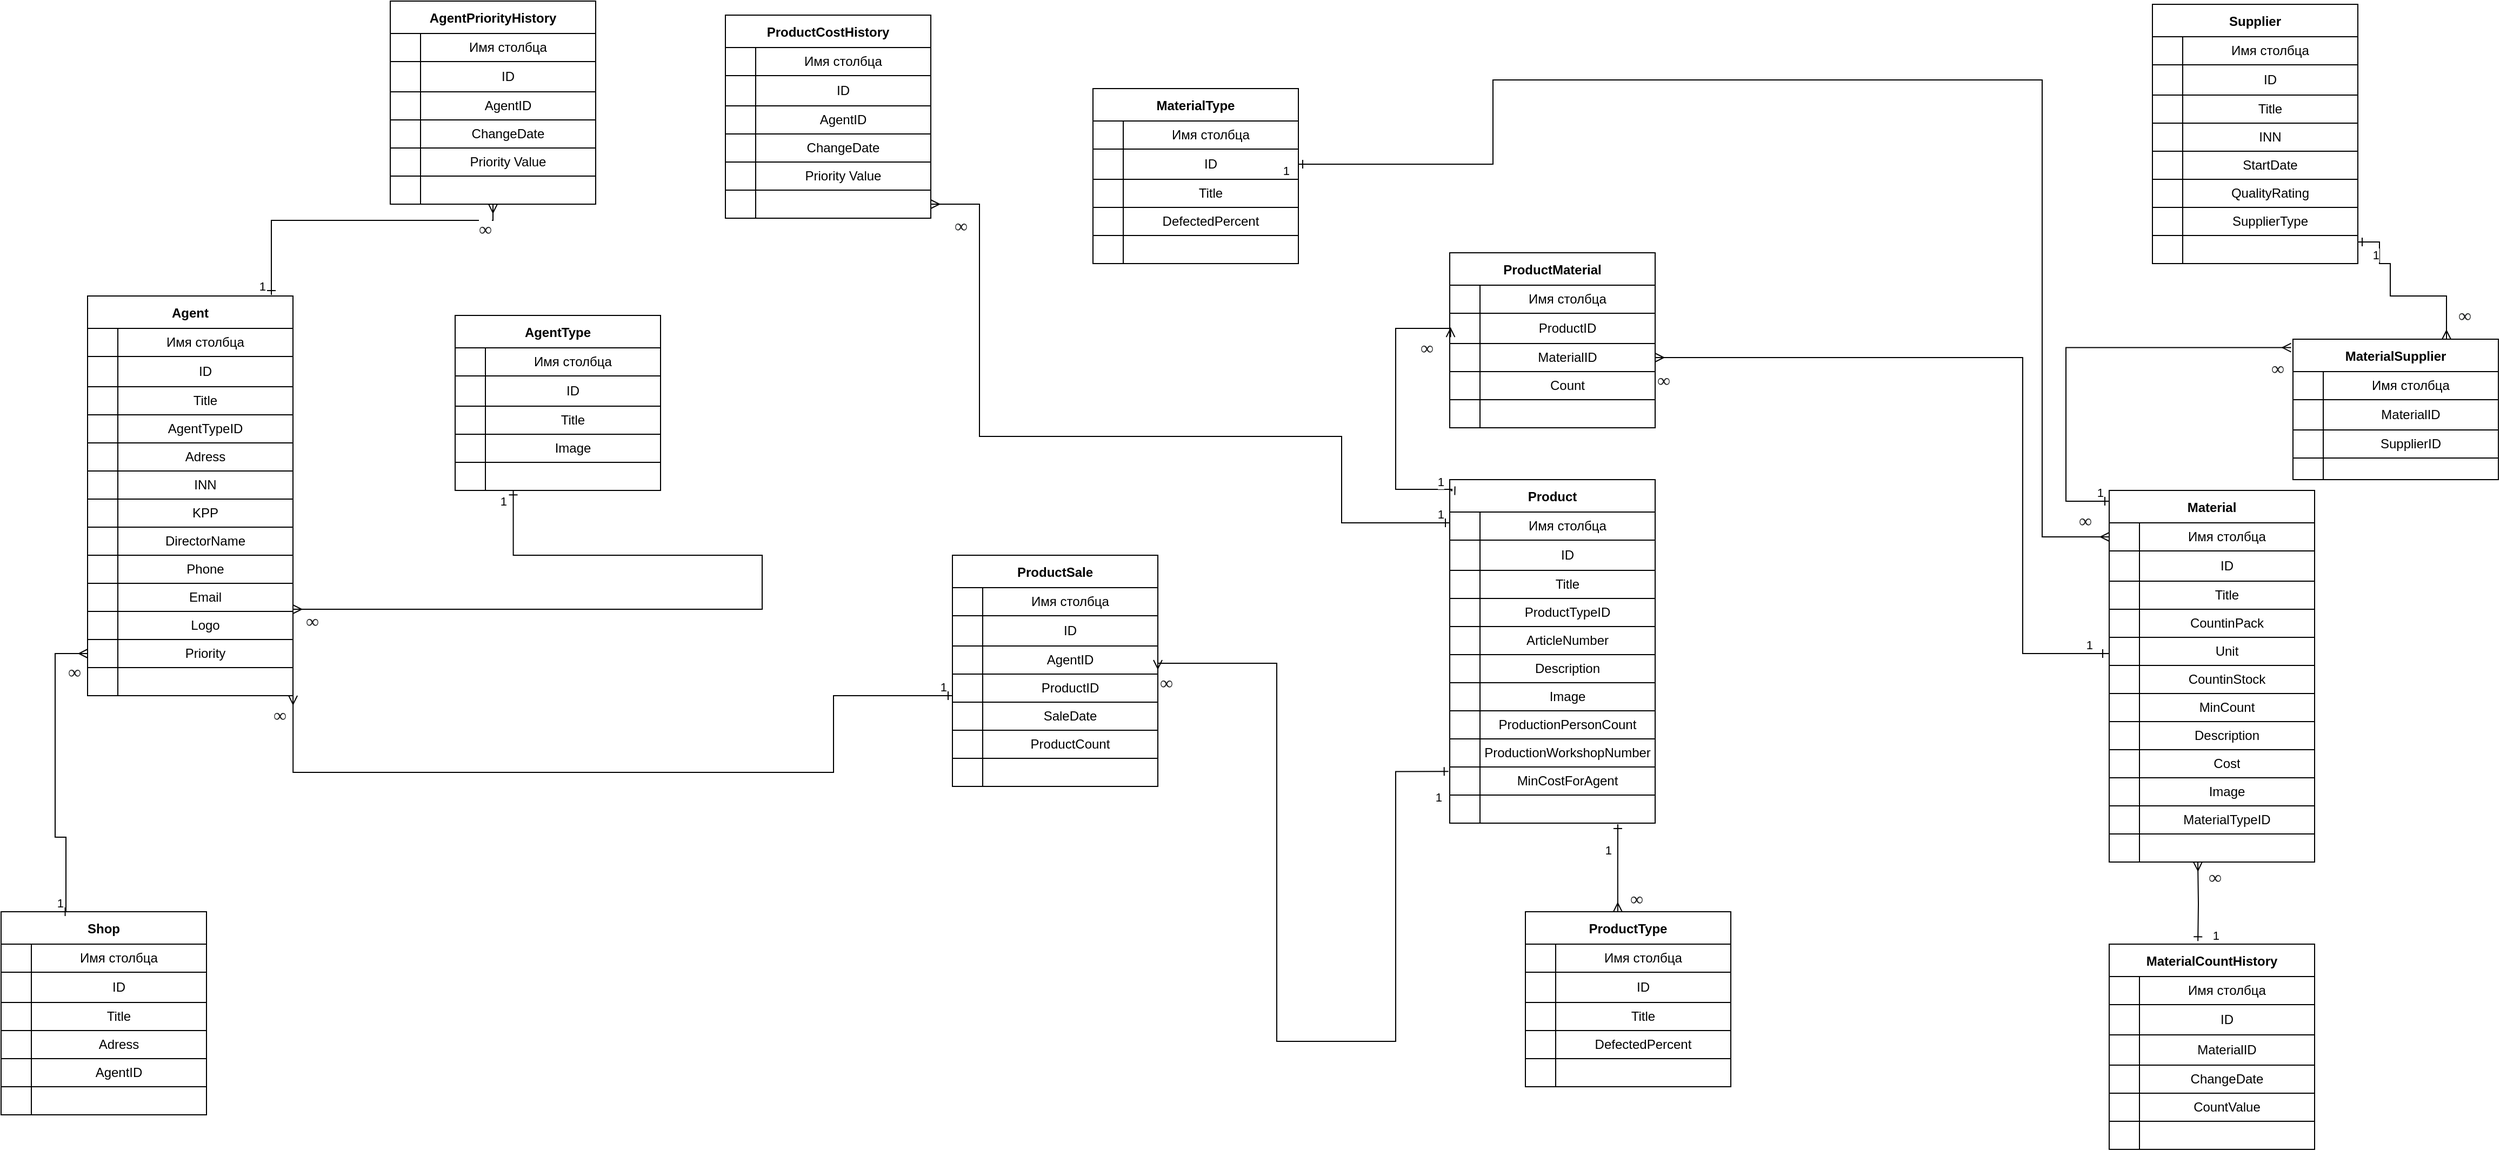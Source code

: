 <mxfile version="20.5.1" type="device"><diagram id="Ar2cjkIs4Ih3dYc_Vt6X" name="Страница 1"><mxGraphModel dx="1902" dy="1036" grid="1" gridSize="10" guides="1" tooltips="1" connect="1" arrows="1" fold="1" page="1" pageScale="1" pageWidth="827" pageHeight="1169" math="0" shadow="0"><root><mxCell id="0"/><mxCell id="1" parent="0"/><mxCell id="GgG3SsIIGOl7jE3X03zt-38" value="AgentPriorityHistory" style="shape=table;startSize=30;container=1;collapsible=0;childLayout=tableLayout;fontStyle=1;align=center;rounded=0;swimlaneFillColor=none;" parent="1" vertex="1"><mxGeometry x="420" y="397" width="190" height="188" as="geometry"/></mxCell><mxCell id="GgG3SsIIGOl7jE3X03zt-39" value="" style="shape=tableRow;horizontal=0;startSize=0;swimlaneHead=0;swimlaneBody=0;top=0;left=0;bottom=0;right=0;collapsible=0;dropTarget=0;fillColor=none;points=[[0,0.5],[1,0.5]];portConstraint=eastwest;" parent="GgG3SsIIGOl7jE3X03zt-38" vertex="1"><mxGeometry y="30" width="190" height="26" as="geometry"/></mxCell><mxCell id="GgG3SsIIGOl7jE3X03zt-40" value="" style="shape=partialRectangle;html=1;whiteSpace=wrap;connectable=0;fillColor=none;top=0;left=0;bottom=0;right=0;overflow=hidden;" parent="GgG3SsIIGOl7jE3X03zt-39" vertex="1"><mxGeometry width="28" height="26" as="geometry"><mxRectangle width="28" height="26" as="alternateBounds"/></mxGeometry></mxCell><mxCell id="GgG3SsIIGOl7jE3X03zt-41" value="Имя столбца" style="shape=partialRectangle;html=1;whiteSpace=wrap;connectable=0;fillColor=none;top=0;left=0;bottom=0;right=0;overflow=hidden;" parent="GgG3SsIIGOl7jE3X03zt-39" vertex="1"><mxGeometry x="28" width="162" height="26" as="geometry"><mxRectangle width="162" height="26" as="alternateBounds"/></mxGeometry></mxCell><mxCell id="GgG3SsIIGOl7jE3X03zt-44" value="" style="shape=tableRow;horizontal=0;startSize=0;swimlaneHead=0;swimlaneBody=0;top=0;left=0;bottom=0;right=0;collapsible=0;dropTarget=0;fillColor=none;points=[[0,0.5],[1,0.5]];portConstraint=eastwest;" parent="GgG3SsIIGOl7jE3X03zt-38" vertex="1"><mxGeometry y="56" width="190" height="28" as="geometry"/></mxCell><mxCell id="GgG3SsIIGOl7jE3X03zt-45" value="" style="shape=partialRectangle;html=1;whiteSpace=wrap;connectable=0;fillColor=none;top=0;left=0;bottom=0;right=0;overflow=hidden;" parent="GgG3SsIIGOl7jE3X03zt-44" vertex="1"><mxGeometry width="28" height="28" as="geometry"><mxRectangle width="28" height="28" as="alternateBounds"/></mxGeometry></mxCell><mxCell id="GgG3SsIIGOl7jE3X03zt-46" value="ID" style="shape=partialRectangle;html=1;whiteSpace=wrap;connectable=0;fillColor=none;top=0;left=0;bottom=0;right=0;overflow=hidden;" parent="GgG3SsIIGOl7jE3X03zt-44" vertex="1"><mxGeometry x="28" width="162" height="28" as="geometry"><mxRectangle width="162" height="28" as="alternateBounds"/></mxGeometry></mxCell><mxCell id="GgG3SsIIGOl7jE3X03zt-49" value="" style="shape=tableRow;horizontal=0;startSize=0;swimlaneHead=0;swimlaneBody=0;top=0;left=0;bottom=0;right=0;collapsible=0;dropTarget=0;fillColor=none;points=[[0,0.5],[1,0.5]];portConstraint=eastwest;" parent="GgG3SsIIGOl7jE3X03zt-38" vertex="1"><mxGeometry y="84" width="190" height="26" as="geometry"/></mxCell><mxCell id="GgG3SsIIGOl7jE3X03zt-50" value="" style="shape=partialRectangle;html=1;whiteSpace=wrap;connectable=0;fillColor=none;top=0;left=0;bottom=0;right=0;overflow=hidden;" parent="GgG3SsIIGOl7jE3X03zt-49" vertex="1"><mxGeometry width="28" height="26" as="geometry"><mxRectangle width="28" height="26" as="alternateBounds"/></mxGeometry></mxCell><mxCell id="GgG3SsIIGOl7jE3X03zt-51" value="AgentID" style="shape=partialRectangle;html=1;whiteSpace=wrap;connectable=0;fillColor=none;top=0;left=0;bottom=0;right=0;overflow=hidden;" parent="GgG3SsIIGOl7jE3X03zt-49" vertex="1"><mxGeometry x="28" width="162" height="26" as="geometry"><mxRectangle width="162" height="26" as="alternateBounds"/></mxGeometry></mxCell><mxCell id="GgG3SsIIGOl7jE3X03zt-54" style="shape=tableRow;horizontal=0;startSize=0;swimlaneHead=0;swimlaneBody=0;top=0;left=0;bottom=0;right=0;collapsible=0;dropTarget=0;fillColor=none;points=[[0,0.5],[1,0.5]];portConstraint=eastwest;" parent="GgG3SsIIGOl7jE3X03zt-38" vertex="1"><mxGeometry y="110" width="190" height="26" as="geometry"/></mxCell><mxCell id="GgG3SsIIGOl7jE3X03zt-55" style="shape=partialRectangle;html=1;whiteSpace=wrap;connectable=0;fillColor=none;top=0;left=0;bottom=0;right=0;overflow=hidden;" parent="GgG3SsIIGOl7jE3X03zt-54" vertex="1"><mxGeometry width="28" height="26" as="geometry"><mxRectangle width="28" height="26" as="alternateBounds"/></mxGeometry></mxCell><mxCell id="GgG3SsIIGOl7jE3X03zt-56" value="ChangeDate" style="shape=partialRectangle;html=1;whiteSpace=wrap;connectable=0;fillColor=none;top=0;left=0;bottom=0;right=0;overflow=hidden;" parent="GgG3SsIIGOl7jE3X03zt-54" vertex="1"><mxGeometry x="28" width="162" height="26" as="geometry"><mxRectangle width="162" height="26" as="alternateBounds"/></mxGeometry></mxCell><mxCell id="GgG3SsIIGOl7jE3X03zt-59" style="shape=tableRow;horizontal=0;startSize=0;swimlaneHead=0;swimlaneBody=0;top=0;left=0;bottom=0;right=0;collapsible=0;dropTarget=0;fillColor=none;points=[[0,0.5],[1,0.5]];portConstraint=eastwest;" parent="GgG3SsIIGOl7jE3X03zt-38" vertex="1"><mxGeometry y="136" width="190" height="26" as="geometry"/></mxCell><mxCell id="GgG3SsIIGOl7jE3X03zt-60" style="shape=partialRectangle;html=1;whiteSpace=wrap;connectable=0;fillColor=none;top=0;left=0;bottom=0;right=0;overflow=hidden;" parent="GgG3SsIIGOl7jE3X03zt-59" vertex="1"><mxGeometry width="28" height="26" as="geometry"><mxRectangle width="28" height="26" as="alternateBounds"/></mxGeometry></mxCell><mxCell id="GgG3SsIIGOl7jE3X03zt-61" value="Priority Value" style="shape=partialRectangle;html=1;whiteSpace=wrap;connectable=0;fillColor=none;top=0;left=0;bottom=0;right=0;overflow=hidden;" parent="GgG3SsIIGOl7jE3X03zt-59" vertex="1"><mxGeometry x="28" width="162" height="26" as="geometry"><mxRectangle width="162" height="26" as="alternateBounds"/></mxGeometry></mxCell><mxCell id="GgG3SsIIGOl7jE3X03zt-64" style="shape=tableRow;horizontal=0;startSize=0;swimlaneHead=0;swimlaneBody=0;top=0;left=0;bottom=0;right=0;collapsible=0;dropTarget=0;fillColor=none;points=[[0,0.5],[1,0.5]];portConstraint=eastwest;" parent="GgG3SsIIGOl7jE3X03zt-38" vertex="1"><mxGeometry y="162" width="190" height="26" as="geometry"/></mxCell><mxCell id="GgG3SsIIGOl7jE3X03zt-65" style="shape=partialRectangle;html=1;whiteSpace=wrap;connectable=0;fillColor=none;top=0;left=0;bottom=0;right=0;overflow=hidden;" parent="GgG3SsIIGOl7jE3X03zt-64" vertex="1"><mxGeometry width="28" height="26" as="geometry"><mxRectangle width="28" height="26" as="alternateBounds"/></mxGeometry></mxCell><mxCell id="GgG3SsIIGOl7jE3X03zt-66" style="shape=partialRectangle;html=1;whiteSpace=wrap;connectable=0;fillColor=none;top=0;left=0;bottom=0;right=0;overflow=hidden;" parent="GgG3SsIIGOl7jE3X03zt-64" vertex="1"><mxGeometry x="28" width="162" height="26" as="geometry"><mxRectangle width="162" height="26" as="alternateBounds"/></mxGeometry></mxCell><mxCell id="GgG3SsIIGOl7jE3X03zt-69" value="ProductCostHistory" style="shape=table;startSize=30;container=1;collapsible=0;childLayout=tableLayout;fontStyle=1;align=center;rounded=0;swimlaneFillColor=none;" parent="1" vertex="1"><mxGeometry x="730" y="410" width="190" height="188" as="geometry"/></mxCell><mxCell id="GgG3SsIIGOl7jE3X03zt-70" value="" style="shape=tableRow;horizontal=0;startSize=0;swimlaneHead=0;swimlaneBody=0;top=0;left=0;bottom=0;right=0;collapsible=0;dropTarget=0;fillColor=none;points=[[0,0.5],[1,0.5]];portConstraint=eastwest;" parent="GgG3SsIIGOl7jE3X03zt-69" vertex="1"><mxGeometry y="30" width="190" height="26" as="geometry"/></mxCell><mxCell id="GgG3SsIIGOl7jE3X03zt-71" value="" style="shape=partialRectangle;html=1;whiteSpace=wrap;connectable=0;fillColor=none;top=0;left=0;bottom=0;right=0;overflow=hidden;" parent="GgG3SsIIGOl7jE3X03zt-70" vertex="1"><mxGeometry width="28" height="26" as="geometry"><mxRectangle width="28" height="26" as="alternateBounds"/></mxGeometry></mxCell><mxCell id="GgG3SsIIGOl7jE3X03zt-72" value="Имя столбца" style="shape=partialRectangle;html=1;whiteSpace=wrap;connectable=0;fillColor=none;top=0;left=0;bottom=0;right=0;overflow=hidden;" parent="GgG3SsIIGOl7jE3X03zt-70" vertex="1"><mxGeometry x="28" width="162" height="26" as="geometry"><mxRectangle width="162" height="26" as="alternateBounds"/></mxGeometry></mxCell><mxCell id="GgG3SsIIGOl7jE3X03zt-75" value="" style="shape=tableRow;horizontal=0;startSize=0;swimlaneHead=0;swimlaneBody=0;top=0;left=0;bottom=0;right=0;collapsible=0;dropTarget=0;fillColor=none;points=[[0,0.5],[1,0.5]];portConstraint=eastwest;" parent="GgG3SsIIGOl7jE3X03zt-69" vertex="1"><mxGeometry y="56" width="190" height="28" as="geometry"/></mxCell><mxCell id="GgG3SsIIGOl7jE3X03zt-76" value="" style="shape=partialRectangle;html=1;whiteSpace=wrap;connectable=0;fillColor=none;top=0;left=0;bottom=0;right=0;overflow=hidden;" parent="GgG3SsIIGOl7jE3X03zt-75" vertex="1"><mxGeometry width="28" height="28" as="geometry"><mxRectangle width="28" height="28" as="alternateBounds"/></mxGeometry></mxCell><mxCell id="GgG3SsIIGOl7jE3X03zt-77" value="ID" style="shape=partialRectangle;html=1;whiteSpace=wrap;connectable=0;fillColor=none;top=0;left=0;bottom=0;right=0;overflow=hidden;" parent="GgG3SsIIGOl7jE3X03zt-75" vertex="1"><mxGeometry x="28" width="162" height="28" as="geometry"><mxRectangle width="162" height="28" as="alternateBounds"/></mxGeometry></mxCell><mxCell id="GgG3SsIIGOl7jE3X03zt-80" value="" style="shape=tableRow;horizontal=0;startSize=0;swimlaneHead=0;swimlaneBody=0;top=0;left=0;bottom=0;right=0;collapsible=0;dropTarget=0;fillColor=none;points=[[0,0.5],[1,0.5]];portConstraint=eastwest;" parent="GgG3SsIIGOl7jE3X03zt-69" vertex="1"><mxGeometry y="84" width="190" height="26" as="geometry"/></mxCell><mxCell id="GgG3SsIIGOl7jE3X03zt-81" value="" style="shape=partialRectangle;html=1;whiteSpace=wrap;connectable=0;fillColor=none;top=0;left=0;bottom=0;right=0;overflow=hidden;" parent="GgG3SsIIGOl7jE3X03zt-80" vertex="1"><mxGeometry width="28" height="26" as="geometry"><mxRectangle width="28" height="26" as="alternateBounds"/></mxGeometry></mxCell><mxCell id="GgG3SsIIGOl7jE3X03zt-82" value="AgentID" style="shape=partialRectangle;html=1;whiteSpace=wrap;connectable=0;fillColor=none;top=0;left=0;bottom=0;right=0;overflow=hidden;" parent="GgG3SsIIGOl7jE3X03zt-80" vertex="1"><mxGeometry x="28" width="162" height="26" as="geometry"><mxRectangle width="162" height="26" as="alternateBounds"/></mxGeometry></mxCell><mxCell id="GgG3SsIIGOl7jE3X03zt-85" style="shape=tableRow;horizontal=0;startSize=0;swimlaneHead=0;swimlaneBody=0;top=0;left=0;bottom=0;right=0;collapsible=0;dropTarget=0;fillColor=none;points=[[0,0.5],[1,0.5]];portConstraint=eastwest;" parent="GgG3SsIIGOl7jE3X03zt-69" vertex="1"><mxGeometry y="110" width="190" height="26" as="geometry"/></mxCell><mxCell id="GgG3SsIIGOl7jE3X03zt-86" style="shape=partialRectangle;html=1;whiteSpace=wrap;connectable=0;fillColor=none;top=0;left=0;bottom=0;right=0;overflow=hidden;" parent="GgG3SsIIGOl7jE3X03zt-85" vertex="1"><mxGeometry width="28" height="26" as="geometry"><mxRectangle width="28" height="26" as="alternateBounds"/></mxGeometry></mxCell><mxCell id="GgG3SsIIGOl7jE3X03zt-87" value="ChangeDate" style="shape=partialRectangle;html=1;whiteSpace=wrap;connectable=0;fillColor=none;top=0;left=0;bottom=0;right=0;overflow=hidden;" parent="GgG3SsIIGOl7jE3X03zt-85" vertex="1"><mxGeometry x="28" width="162" height="26" as="geometry"><mxRectangle width="162" height="26" as="alternateBounds"/></mxGeometry></mxCell><mxCell id="GgG3SsIIGOl7jE3X03zt-90" style="shape=tableRow;horizontal=0;startSize=0;swimlaneHead=0;swimlaneBody=0;top=0;left=0;bottom=0;right=0;collapsible=0;dropTarget=0;fillColor=none;points=[[0,0.5],[1,0.5]];portConstraint=eastwest;" parent="GgG3SsIIGOl7jE3X03zt-69" vertex="1"><mxGeometry y="136" width="190" height="26" as="geometry"/></mxCell><mxCell id="GgG3SsIIGOl7jE3X03zt-91" style="shape=partialRectangle;html=1;whiteSpace=wrap;connectable=0;fillColor=none;top=0;left=0;bottom=0;right=0;overflow=hidden;" parent="GgG3SsIIGOl7jE3X03zt-90" vertex="1"><mxGeometry width="28" height="26" as="geometry"><mxRectangle width="28" height="26" as="alternateBounds"/></mxGeometry></mxCell><mxCell id="GgG3SsIIGOl7jE3X03zt-92" value="Priority Value" style="shape=partialRectangle;html=1;whiteSpace=wrap;connectable=0;fillColor=none;top=0;left=0;bottom=0;right=0;overflow=hidden;" parent="GgG3SsIIGOl7jE3X03zt-90" vertex="1"><mxGeometry x="28" width="162" height="26" as="geometry"><mxRectangle width="162" height="26" as="alternateBounds"/></mxGeometry></mxCell><mxCell id="GgG3SsIIGOl7jE3X03zt-95" style="shape=tableRow;horizontal=0;startSize=0;swimlaneHead=0;swimlaneBody=0;top=0;left=0;bottom=0;right=0;collapsible=0;dropTarget=0;fillColor=none;points=[[0,0.5],[1,0.5]];portConstraint=eastwest;" parent="GgG3SsIIGOl7jE3X03zt-69" vertex="1"><mxGeometry y="162" width="190" height="26" as="geometry"/></mxCell><mxCell id="GgG3SsIIGOl7jE3X03zt-96" style="shape=partialRectangle;html=1;whiteSpace=wrap;connectable=0;fillColor=none;top=0;left=0;bottom=0;right=0;overflow=hidden;" parent="GgG3SsIIGOl7jE3X03zt-95" vertex="1"><mxGeometry width="28" height="26" as="geometry"><mxRectangle width="28" height="26" as="alternateBounds"/></mxGeometry></mxCell><mxCell id="GgG3SsIIGOl7jE3X03zt-97" style="shape=partialRectangle;html=1;whiteSpace=wrap;connectable=0;fillColor=none;top=0;left=0;bottom=0;right=0;overflow=hidden;" parent="GgG3SsIIGOl7jE3X03zt-95" vertex="1"><mxGeometry x="28" width="162" height="26" as="geometry"><mxRectangle width="162" height="26" as="alternateBounds"/></mxGeometry></mxCell><mxCell id="GgG3SsIIGOl7jE3X03zt-100" value="MaterialType" style="shape=table;startSize=30;container=1;collapsible=0;childLayout=tableLayout;fontStyle=1;align=center;rounded=0;swimlaneFillColor=none;" parent="1" vertex="1"><mxGeometry x="1070" y="478" width="190" height="162" as="geometry"/></mxCell><mxCell id="GgG3SsIIGOl7jE3X03zt-101" value="" style="shape=tableRow;horizontal=0;startSize=0;swimlaneHead=0;swimlaneBody=0;top=0;left=0;bottom=0;right=0;collapsible=0;dropTarget=0;fillColor=none;points=[[0,0.5],[1,0.5]];portConstraint=eastwest;" parent="GgG3SsIIGOl7jE3X03zt-100" vertex="1"><mxGeometry y="30" width="190" height="26" as="geometry"/></mxCell><mxCell id="GgG3SsIIGOl7jE3X03zt-102" value="" style="shape=partialRectangle;html=1;whiteSpace=wrap;connectable=0;fillColor=none;top=0;left=0;bottom=0;right=0;overflow=hidden;" parent="GgG3SsIIGOl7jE3X03zt-101" vertex="1"><mxGeometry width="28" height="26" as="geometry"><mxRectangle width="28" height="26" as="alternateBounds"/></mxGeometry></mxCell><mxCell id="GgG3SsIIGOl7jE3X03zt-103" value="Имя столбца" style="shape=partialRectangle;html=1;whiteSpace=wrap;connectable=0;fillColor=none;top=0;left=0;bottom=0;right=0;overflow=hidden;" parent="GgG3SsIIGOl7jE3X03zt-101" vertex="1"><mxGeometry x="28" width="162" height="26" as="geometry"><mxRectangle width="162" height="26" as="alternateBounds"/></mxGeometry></mxCell><mxCell id="GgG3SsIIGOl7jE3X03zt-106" value="" style="shape=tableRow;horizontal=0;startSize=0;swimlaneHead=0;swimlaneBody=0;top=0;left=0;bottom=0;right=0;collapsible=0;dropTarget=0;fillColor=none;points=[[0,0.5],[1,0.5]];portConstraint=eastwest;" parent="GgG3SsIIGOl7jE3X03zt-100" vertex="1"><mxGeometry y="56" width="190" height="28" as="geometry"/></mxCell><mxCell id="GgG3SsIIGOl7jE3X03zt-107" value="" style="shape=partialRectangle;html=1;whiteSpace=wrap;connectable=0;fillColor=none;top=0;left=0;bottom=0;right=0;overflow=hidden;" parent="GgG3SsIIGOl7jE3X03zt-106" vertex="1"><mxGeometry width="28" height="28" as="geometry"><mxRectangle width="28" height="28" as="alternateBounds"/></mxGeometry></mxCell><mxCell id="GgG3SsIIGOl7jE3X03zt-108" value="ID" style="shape=partialRectangle;html=1;whiteSpace=wrap;connectable=0;fillColor=none;top=0;left=0;bottom=0;right=0;overflow=hidden;" parent="GgG3SsIIGOl7jE3X03zt-106" vertex="1"><mxGeometry x="28" width="162" height="28" as="geometry"><mxRectangle width="162" height="28" as="alternateBounds"/></mxGeometry></mxCell><mxCell id="GgG3SsIIGOl7jE3X03zt-111" value="" style="shape=tableRow;horizontal=0;startSize=0;swimlaneHead=0;swimlaneBody=0;top=0;left=0;bottom=0;right=0;collapsible=0;dropTarget=0;fillColor=none;points=[[0,0.5],[1,0.5]];portConstraint=eastwest;" parent="GgG3SsIIGOl7jE3X03zt-100" vertex="1"><mxGeometry y="84" width="190" height="26" as="geometry"/></mxCell><mxCell id="GgG3SsIIGOl7jE3X03zt-112" value="" style="shape=partialRectangle;html=1;whiteSpace=wrap;connectable=0;fillColor=none;top=0;left=0;bottom=0;right=0;overflow=hidden;" parent="GgG3SsIIGOl7jE3X03zt-111" vertex="1"><mxGeometry width="28" height="26" as="geometry"><mxRectangle width="28" height="26" as="alternateBounds"/></mxGeometry></mxCell><mxCell id="GgG3SsIIGOl7jE3X03zt-113" value="Title" style="shape=partialRectangle;html=1;whiteSpace=wrap;connectable=0;fillColor=none;top=0;left=0;bottom=0;right=0;overflow=hidden;" parent="GgG3SsIIGOl7jE3X03zt-111" vertex="1"><mxGeometry x="28" width="162" height="26" as="geometry"><mxRectangle width="162" height="26" as="alternateBounds"/></mxGeometry></mxCell><mxCell id="GgG3SsIIGOl7jE3X03zt-116" style="shape=tableRow;horizontal=0;startSize=0;swimlaneHead=0;swimlaneBody=0;top=0;left=0;bottom=0;right=0;collapsible=0;dropTarget=0;fillColor=none;points=[[0,0.5],[1,0.5]];portConstraint=eastwest;" parent="GgG3SsIIGOl7jE3X03zt-100" vertex="1"><mxGeometry y="110" width="190" height="26" as="geometry"/></mxCell><mxCell id="GgG3SsIIGOl7jE3X03zt-117" style="shape=partialRectangle;html=1;whiteSpace=wrap;connectable=0;fillColor=none;top=0;left=0;bottom=0;right=0;overflow=hidden;" parent="GgG3SsIIGOl7jE3X03zt-116" vertex="1"><mxGeometry width="28" height="26" as="geometry"><mxRectangle width="28" height="26" as="alternateBounds"/></mxGeometry></mxCell><mxCell id="GgG3SsIIGOl7jE3X03zt-118" value="DefectedPercent" style="shape=partialRectangle;html=1;whiteSpace=wrap;connectable=0;fillColor=none;top=0;left=0;bottom=0;right=0;overflow=hidden;" parent="GgG3SsIIGOl7jE3X03zt-116" vertex="1"><mxGeometry x="28" width="162" height="26" as="geometry"><mxRectangle width="162" height="26" as="alternateBounds"/></mxGeometry></mxCell><mxCell id="GgG3SsIIGOl7jE3X03zt-121" style="shape=tableRow;horizontal=0;startSize=0;swimlaneHead=0;swimlaneBody=0;top=0;left=0;bottom=0;right=0;collapsible=0;dropTarget=0;fillColor=none;points=[[0,0.5],[1,0.5]];portConstraint=eastwest;" parent="GgG3SsIIGOl7jE3X03zt-100" vertex="1"><mxGeometry y="136" width="190" height="26" as="geometry"/></mxCell><mxCell id="GgG3SsIIGOl7jE3X03zt-122" style="shape=partialRectangle;html=1;whiteSpace=wrap;connectable=0;fillColor=none;top=0;left=0;bottom=0;right=0;overflow=hidden;" parent="GgG3SsIIGOl7jE3X03zt-121" vertex="1"><mxGeometry width="28" height="26" as="geometry"><mxRectangle width="28" height="26" as="alternateBounds"/></mxGeometry></mxCell><mxCell id="GgG3SsIIGOl7jE3X03zt-123" style="shape=partialRectangle;html=1;whiteSpace=wrap;connectable=0;fillColor=none;top=0;left=0;bottom=0;right=0;overflow=hidden;" parent="GgG3SsIIGOl7jE3X03zt-121" vertex="1"><mxGeometry x="28" width="162" height="26" as="geometry"><mxRectangle width="162" height="26" as="alternateBounds"/></mxGeometry></mxCell><mxCell id="GgG3SsIIGOl7jE3X03zt-126" value="Agent" style="shape=table;startSize=30;container=1;collapsible=0;childLayout=tableLayout;fontStyle=1;align=center;rounded=0;swimlaneFillColor=none;" parent="1" vertex="1"><mxGeometry x="140" y="670" width="190" height="370" as="geometry"/></mxCell><mxCell id="GgG3SsIIGOl7jE3X03zt-127" value="" style="shape=tableRow;horizontal=0;startSize=0;swimlaneHead=0;swimlaneBody=0;top=0;left=0;bottom=0;right=0;collapsible=0;dropTarget=0;fillColor=none;points=[[0,0.5],[1,0.5]];portConstraint=eastwest;" parent="GgG3SsIIGOl7jE3X03zt-126" vertex="1"><mxGeometry y="30" width="190" height="26" as="geometry"/></mxCell><mxCell id="GgG3SsIIGOl7jE3X03zt-128" value="" style="shape=partialRectangle;html=1;whiteSpace=wrap;connectable=0;fillColor=none;top=0;left=0;bottom=0;right=0;overflow=hidden;" parent="GgG3SsIIGOl7jE3X03zt-127" vertex="1"><mxGeometry width="28" height="26" as="geometry"><mxRectangle width="28" height="26" as="alternateBounds"/></mxGeometry></mxCell><mxCell id="GgG3SsIIGOl7jE3X03zt-129" value="Имя столбца" style="shape=partialRectangle;html=1;whiteSpace=wrap;connectable=0;fillColor=none;top=0;left=0;bottom=0;right=0;overflow=hidden;" parent="GgG3SsIIGOl7jE3X03zt-127" vertex="1"><mxGeometry x="28" width="162" height="26" as="geometry"><mxRectangle width="162" height="26" as="alternateBounds"/></mxGeometry></mxCell><mxCell id="GgG3SsIIGOl7jE3X03zt-132" value="" style="shape=tableRow;horizontal=0;startSize=0;swimlaneHead=0;swimlaneBody=0;top=0;left=0;bottom=0;right=0;collapsible=0;dropTarget=0;fillColor=none;points=[[0,0.5],[1,0.5]];portConstraint=eastwest;" parent="GgG3SsIIGOl7jE3X03zt-126" vertex="1"><mxGeometry y="56" width="190" height="28" as="geometry"/></mxCell><mxCell id="GgG3SsIIGOl7jE3X03zt-133" value="" style="shape=partialRectangle;html=1;whiteSpace=wrap;connectable=0;fillColor=none;top=0;left=0;bottom=0;right=0;overflow=hidden;" parent="GgG3SsIIGOl7jE3X03zt-132" vertex="1"><mxGeometry width="28" height="28" as="geometry"><mxRectangle width="28" height="28" as="alternateBounds"/></mxGeometry></mxCell><mxCell id="GgG3SsIIGOl7jE3X03zt-134" value="ID" style="shape=partialRectangle;html=1;whiteSpace=wrap;connectable=0;fillColor=none;top=0;left=0;bottom=0;right=0;overflow=hidden;" parent="GgG3SsIIGOl7jE3X03zt-132" vertex="1"><mxGeometry x="28" width="162" height="28" as="geometry"><mxRectangle width="162" height="28" as="alternateBounds"/></mxGeometry></mxCell><mxCell id="GgG3SsIIGOl7jE3X03zt-137" value="" style="shape=tableRow;horizontal=0;startSize=0;swimlaneHead=0;swimlaneBody=0;top=0;left=0;bottom=0;right=0;collapsible=0;dropTarget=0;fillColor=none;points=[[0,0.5],[1,0.5]];portConstraint=eastwest;" parent="GgG3SsIIGOl7jE3X03zt-126" vertex="1"><mxGeometry y="84" width="190" height="26" as="geometry"/></mxCell><mxCell id="GgG3SsIIGOl7jE3X03zt-138" value="" style="shape=partialRectangle;html=1;whiteSpace=wrap;connectable=0;fillColor=none;top=0;left=0;bottom=0;right=0;overflow=hidden;" parent="GgG3SsIIGOl7jE3X03zt-137" vertex="1"><mxGeometry width="28" height="26" as="geometry"><mxRectangle width="28" height="26" as="alternateBounds"/></mxGeometry></mxCell><mxCell id="GgG3SsIIGOl7jE3X03zt-139" value="Title" style="shape=partialRectangle;html=1;whiteSpace=wrap;connectable=0;fillColor=none;top=0;left=0;bottom=0;right=0;overflow=hidden;" parent="GgG3SsIIGOl7jE3X03zt-137" vertex="1"><mxGeometry x="28" width="162" height="26" as="geometry"><mxRectangle width="162" height="26" as="alternateBounds"/></mxGeometry></mxCell><mxCell id="GgG3SsIIGOl7jE3X03zt-142" style="shape=tableRow;horizontal=0;startSize=0;swimlaneHead=0;swimlaneBody=0;top=0;left=0;bottom=0;right=0;collapsible=0;dropTarget=0;fillColor=none;points=[[0,0.5],[1,0.5]];portConstraint=eastwest;" parent="GgG3SsIIGOl7jE3X03zt-126" vertex="1"><mxGeometry y="110" width="190" height="26" as="geometry"/></mxCell><mxCell id="GgG3SsIIGOl7jE3X03zt-143" style="shape=partialRectangle;html=1;whiteSpace=wrap;connectable=0;fillColor=none;top=0;left=0;bottom=0;right=0;overflow=hidden;" parent="GgG3SsIIGOl7jE3X03zt-142" vertex="1"><mxGeometry width="28" height="26" as="geometry"><mxRectangle width="28" height="26" as="alternateBounds"/></mxGeometry></mxCell><mxCell id="GgG3SsIIGOl7jE3X03zt-144" value="AgentTypeID" style="shape=partialRectangle;html=1;whiteSpace=wrap;connectable=0;fillColor=none;top=0;left=0;bottom=0;right=0;overflow=hidden;" parent="GgG3SsIIGOl7jE3X03zt-142" vertex="1"><mxGeometry x="28" width="162" height="26" as="geometry"><mxRectangle width="162" height="26" as="alternateBounds"/></mxGeometry></mxCell><mxCell id="GgG3SsIIGOl7jE3X03zt-147" style="shape=tableRow;horizontal=0;startSize=0;swimlaneHead=0;swimlaneBody=0;top=0;left=0;bottom=0;right=0;collapsible=0;dropTarget=0;fillColor=none;points=[[0,0.5],[1,0.5]];portConstraint=eastwest;" parent="GgG3SsIIGOl7jE3X03zt-126" vertex="1"><mxGeometry y="136" width="190" height="26" as="geometry"/></mxCell><mxCell id="GgG3SsIIGOl7jE3X03zt-148" style="shape=partialRectangle;html=1;whiteSpace=wrap;connectable=0;fillColor=none;top=0;left=0;bottom=0;right=0;overflow=hidden;" parent="GgG3SsIIGOl7jE3X03zt-147" vertex="1"><mxGeometry width="28" height="26" as="geometry"><mxRectangle width="28" height="26" as="alternateBounds"/></mxGeometry></mxCell><mxCell id="GgG3SsIIGOl7jE3X03zt-149" value="Adress" style="shape=partialRectangle;html=1;whiteSpace=wrap;connectable=0;fillColor=none;top=0;left=0;bottom=0;right=0;overflow=hidden;" parent="GgG3SsIIGOl7jE3X03zt-147" vertex="1"><mxGeometry x="28" width="162" height="26" as="geometry"><mxRectangle width="162" height="26" as="alternateBounds"/></mxGeometry></mxCell><mxCell id="GgG3SsIIGOl7jE3X03zt-152" style="shape=tableRow;horizontal=0;startSize=0;swimlaneHead=0;swimlaneBody=0;top=0;left=0;bottom=0;right=0;collapsible=0;dropTarget=0;fillColor=none;points=[[0,0.5],[1,0.5]];portConstraint=eastwest;" parent="GgG3SsIIGOl7jE3X03zt-126" vertex="1"><mxGeometry y="162" width="190" height="26" as="geometry"/></mxCell><mxCell id="GgG3SsIIGOl7jE3X03zt-153" style="shape=partialRectangle;html=1;whiteSpace=wrap;connectable=0;fillColor=none;top=0;left=0;bottom=0;right=0;overflow=hidden;" parent="GgG3SsIIGOl7jE3X03zt-152" vertex="1"><mxGeometry width="28" height="26" as="geometry"><mxRectangle width="28" height="26" as="alternateBounds"/></mxGeometry></mxCell><mxCell id="GgG3SsIIGOl7jE3X03zt-154" value="INN" style="shape=partialRectangle;html=1;whiteSpace=wrap;connectable=0;fillColor=none;top=0;left=0;bottom=0;right=0;overflow=hidden;" parent="GgG3SsIIGOl7jE3X03zt-152" vertex="1"><mxGeometry x="28" width="162" height="26" as="geometry"><mxRectangle width="162" height="26" as="alternateBounds"/></mxGeometry></mxCell><mxCell id="GgG3SsIIGOl7jE3X03zt-157" style="shape=tableRow;horizontal=0;startSize=0;swimlaneHead=0;swimlaneBody=0;top=0;left=0;bottom=0;right=0;collapsible=0;dropTarget=0;fillColor=none;points=[[0,0.5],[1,0.5]];portConstraint=eastwest;" parent="GgG3SsIIGOl7jE3X03zt-126" vertex="1"><mxGeometry y="188" width="190" height="26" as="geometry"/></mxCell><mxCell id="GgG3SsIIGOl7jE3X03zt-158" style="shape=partialRectangle;html=1;whiteSpace=wrap;connectable=0;fillColor=none;top=0;left=0;bottom=0;right=0;overflow=hidden;" parent="GgG3SsIIGOl7jE3X03zt-157" vertex="1"><mxGeometry width="28" height="26" as="geometry"><mxRectangle width="28" height="26" as="alternateBounds"/></mxGeometry></mxCell><mxCell id="GgG3SsIIGOl7jE3X03zt-159" value="KPP" style="shape=partialRectangle;html=1;whiteSpace=wrap;connectable=0;fillColor=none;top=0;left=0;bottom=0;right=0;overflow=hidden;" parent="GgG3SsIIGOl7jE3X03zt-157" vertex="1"><mxGeometry x="28" width="162" height="26" as="geometry"><mxRectangle width="162" height="26" as="alternateBounds"/></mxGeometry></mxCell><mxCell id="GgG3SsIIGOl7jE3X03zt-162" style="shape=tableRow;horizontal=0;startSize=0;swimlaneHead=0;swimlaneBody=0;top=0;left=0;bottom=0;right=0;collapsible=0;dropTarget=0;fillColor=none;points=[[0,0.5],[1,0.5]];portConstraint=eastwest;" parent="GgG3SsIIGOl7jE3X03zt-126" vertex="1"><mxGeometry y="214" width="190" height="26" as="geometry"/></mxCell><mxCell id="GgG3SsIIGOl7jE3X03zt-163" style="shape=partialRectangle;html=1;whiteSpace=wrap;connectable=0;fillColor=none;top=0;left=0;bottom=0;right=0;overflow=hidden;" parent="GgG3SsIIGOl7jE3X03zt-162" vertex="1"><mxGeometry width="28" height="26" as="geometry"><mxRectangle width="28" height="26" as="alternateBounds"/></mxGeometry></mxCell><mxCell id="GgG3SsIIGOl7jE3X03zt-164" value="DirectorName" style="shape=partialRectangle;html=1;whiteSpace=wrap;connectable=0;fillColor=none;top=0;left=0;bottom=0;right=0;overflow=hidden;" parent="GgG3SsIIGOl7jE3X03zt-162" vertex="1"><mxGeometry x="28" width="162" height="26" as="geometry"><mxRectangle width="162" height="26" as="alternateBounds"/></mxGeometry></mxCell><mxCell id="GgG3SsIIGOl7jE3X03zt-167" style="shape=tableRow;horizontal=0;startSize=0;swimlaneHead=0;swimlaneBody=0;top=0;left=0;bottom=0;right=0;collapsible=0;dropTarget=0;fillColor=none;points=[[0,0.5],[1,0.5]];portConstraint=eastwest;" parent="GgG3SsIIGOl7jE3X03zt-126" vertex="1"><mxGeometry y="240" width="190" height="26" as="geometry"/></mxCell><mxCell id="GgG3SsIIGOl7jE3X03zt-168" style="shape=partialRectangle;html=1;whiteSpace=wrap;connectable=0;fillColor=none;top=0;left=0;bottom=0;right=0;overflow=hidden;" parent="GgG3SsIIGOl7jE3X03zt-167" vertex="1"><mxGeometry width="28" height="26" as="geometry"><mxRectangle width="28" height="26" as="alternateBounds"/></mxGeometry></mxCell><mxCell id="GgG3SsIIGOl7jE3X03zt-169" value="Phone" style="shape=partialRectangle;html=1;whiteSpace=wrap;connectable=0;fillColor=none;top=0;left=0;bottom=0;right=0;overflow=hidden;" parent="GgG3SsIIGOl7jE3X03zt-167" vertex="1"><mxGeometry x="28" width="162" height="26" as="geometry"><mxRectangle width="162" height="26" as="alternateBounds"/></mxGeometry></mxCell><mxCell id="GgG3SsIIGOl7jE3X03zt-172" style="shape=tableRow;horizontal=0;startSize=0;swimlaneHead=0;swimlaneBody=0;top=0;left=0;bottom=0;right=0;collapsible=0;dropTarget=0;fillColor=none;points=[[0,0.5],[1,0.5]];portConstraint=eastwest;" parent="GgG3SsIIGOl7jE3X03zt-126" vertex="1"><mxGeometry y="266" width="190" height="26" as="geometry"/></mxCell><mxCell id="GgG3SsIIGOl7jE3X03zt-173" style="shape=partialRectangle;html=1;whiteSpace=wrap;connectable=0;fillColor=none;top=0;left=0;bottom=0;right=0;overflow=hidden;" parent="GgG3SsIIGOl7jE3X03zt-172" vertex="1"><mxGeometry width="28" height="26" as="geometry"><mxRectangle width="28" height="26" as="alternateBounds"/></mxGeometry></mxCell><mxCell id="GgG3SsIIGOl7jE3X03zt-174" value="Email" style="shape=partialRectangle;html=1;whiteSpace=wrap;connectable=0;fillColor=none;top=0;left=0;bottom=0;right=0;overflow=hidden;" parent="GgG3SsIIGOl7jE3X03zt-172" vertex="1"><mxGeometry x="28" width="162" height="26" as="geometry"><mxRectangle width="162" height="26" as="alternateBounds"/></mxGeometry></mxCell><mxCell id="GgG3SsIIGOl7jE3X03zt-177" style="shape=tableRow;horizontal=0;startSize=0;swimlaneHead=0;swimlaneBody=0;top=0;left=0;bottom=0;right=0;collapsible=0;dropTarget=0;fillColor=none;points=[[0,0.5],[1,0.5]];portConstraint=eastwest;" parent="GgG3SsIIGOl7jE3X03zt-126" vertex="1"><mxGeometry y="292" width="190" height="26" as="geometry"/></mxCell><mxCell id="GgG3SsIIGOl7jE3X03zt-178" style="shape=partialRectangle;html=1;whiteSpace=wrap;connectable=0;fillColor=none;top=0;left=0;bottom=0;right=0;overflow=hidden;" parent="GgG3SsIIGOl7jE3X03zt-177" vertex="1"><mxGeometry width="28" height="26" as="geometry"><mxRectangle width="28" height="26" as="alternateBounds"/></mxGeometry></mxCell><mxCell id="GgG3SsIIGOl7jE3X03zt-179" value="Logo" style="shape=partialRectangle;html=1;whiteSpace=wrap;connectable=0;fillColor=none;top=0;left=0;bottom=0;right=0;overflow=hidden;" parent="GgG3SsIIGOl7jE3X03zt-177" vertex="1"><mxGeometry x="28" width="162" height="26" as="geometry"><mxRectangle width="162" height="26" as="alternateBounds"/></mxGeometry></mxCell><mxCell id="GgG3SsIIGOl7jE3X03zt-182" style="shape=tableRow;horizontal=0;startSize=0;swimlaneHead=0;swimlaneBody=0;top=0;left=0;bottom=0;right=0;collapsible=0;dropTarget=0;fillColor=none;points=[[0,0.5],[1,0.5]];portConstraint=eastwest;" parent="GgG3SsIIGOl7jE3X03zt-126" vertex="1"><mxGeometry y="318" width="190" height="26" as="geometry"/></mxCell><mxCell id="GgG3SsIIGOl7jE3X03zt-183" style="shape=partialRectangle;html=1;whiteSpace=wrap;connectable=0;fillColor=none;top=0;left=0;bottom=0;right=0;overflow=hidden;" parent="GgG3SsIIGOl7jE3X03zt-182" vertex="1"><mxGeometry width="28" height="26" as="geometry"><mxRectangle width="28" height="26" as="alternateBounds"/></mxGeometry></mxCell><mxCell id="GgG3SsIIGOl7jE3X03zt-184" value="Priority" style="shape=partialRectangle;html=1;whiteSpace=wrap;connectable=0;fillColor=none;top=0;left=0;bottom=0;right=0;overflow=hidden;" parent="GgG3SsIIGOl7jE3X03zt-182" vertex="1"><mxGeometry x="28" width="162" height="26" as="geometry"><mxRectangle width="162" height="26" as="alternateBounds"/></mxGeometry></mxCell><mxCell id="GgG3SsIIGOl7jE3X03zt-187" style="shape=tableRow;horizontal=0;startSize=0;swimlaneHead=0;swimlaneBody=0;top=0;left=0;bottom=0;right=0;collapsible=0;dropTarget=0;fillColor=none;points=[[0,0.5],[1,0.5]];portConstraint=eastwest;" parent="GgG3SsIIGOl7jE3X03zt-126" vertex="1"><mxGeometry y="344" width="190" height="26" as="geometry"/></mxCell><mxCell id="GgG3SsIIGOl7jE3X03zt-188" style="shape=partialRectangle;html=1;whiteSpace=wrap;connectable=0;fillColor=none;top=0;left=0;bottom=0;right=0;overflow=hidden;" parent="GgG3SsIIGOl7jE3X03zt-187" vertex="1"><mxGeometry width="28" height="26" as="geometry"><mxRectangle width="28" height="26" as="alternateBounds"/></mxGeometry></mxCell><mxCell id="GgG3SsIIGOl7jE3X03zt-189" style="shape=partialRectangle;html=1;whiteSpace=wrap;connectable=0;fillColor=none;top=0;left=0;bottom=0;right=0;overflow=hidden;" parent="GgG3SsIIGOl7jE3X03zt-187" vertex="1"><mxGeometry x="28" width="162" height="26" as="geometry"><mxRectangle width="162" height="26" as="alternateBounds"/></mxGeometry></mxCell><mxCell id="GgG3SsIIGOl7jE3X03zt-192" value="AgentType" style="shape=table;startSize=30;container=1;collapsible=0;childLayout=tableLayout;fontStyle=1;align=center;rounded=0;swimlaneFillColor=none;" parent="1" vertex="1"><mxGeometry x="480" y="688" width="190" height="162" as="geometry"/></mxCell><mxCell id="GgG3SsIIGOl7jE3X03zt-193" value="" style="shape=tableRow;horizontal=0;startSize=0;swimlaneHead=0;swimlaneBody=0;top=0;left=0;bottom=0;right=0;collapsible=0;dropTarget=0;fillColor=none;points=[[0,0.5],[1,0.5]];portConstraint=eastwest;" parent="GgG3SsIIGOl7jE3X03zt-192" vertex="1"><mxGeometry y="30" width="190" height="26" as="geometry"/></mxCell><mxCell id="GgG3SsIIGOl7jE3X03zt-194" value="" style="shape=partialRectangle;html=1;whiteSpace=wrap;connectable=0;fillColor=none;top=0;left=0;bottom=0;right=0;overflow=hidden;" parent="GgG3SsIIGOl7jE3X03zt-193" vertex="1"><mxGeometry width="28" height="26" as="geometry"><mxRectangle width="28" height="26" as="alternateBounds"/></mxGeometry></mxCell><mxCell id="GgG3SsIIGOl7jE3X03zt-195" value="Имя столбца" style="shape=partialRectangle;html=1;whiteSpace=wrap;connectable=0;fillColor=none;top=0;left=0;bottom=0;right=0;overflow=hidden;" parent="GgG3SsIIGOl7jE3X03zt-193" vertex="1"><mxGeometry x="28" width="162" height="26" as="geometry"><mxRectangle width="162" height="26" as="alternateBounds"/></mxGeometry></mxCell><mxCell id="GgG3SsIIGOl7jE3X03zt-198" value="" style="shape=tableRow;horizontal=0;startSize=0;swimlaneHead=0;swimlaneBody=0;top=0;left=0;bottom=0;right=0;collapsible=0;dropTarget=0;fillColor=none;points=[[0,0.5],[1,0.5]];portConstraint=eastwest;" parent="GgG3SsIIGOl7jE3X03zt-192" vertex="1"><mxGeometry y="56" width="190" height="28" as="geometry"/></mxCell><mxCell id="GgG3SsIIGOl7jE3X03zt-199" value="" style="shape=partialRectangle;html=1;whiteSpace=wrap;connectable=0;fillColor=none;top=0;left=0;bottom=0;right=0;overflow=hidden;" parent="GgG3SsIIGOl7jE3X03zt-198" vertex="1"><mxGeometry width="28" height="28" as="geometry"><mxRectangle width="28" height="28" as="alternateBounds"/></mxGeometry></mxCell><mxCell id="GgG3SsIIGOl7jE3X03zt-200" value="ID" style="shape=partialRectangle;html=1;whiteSpace=wrap;connectable=0;fillColor=none;top=0;left=0;bottom=0;right=0;overflow=hidden;" parent="GgG3SsIIGOl7jE3X03zt-198" vertex="1"><mxGeometry x="28" width="162" height="28" as="geometry"><mxRectangle width="162" height="28" as="alternateBounds"/></mxGeometry></mxCell><mxCell id="GgG3SsIIGOl7jE3X03zt-203" value="" style="shape=tableRow;horizontal=0;startSize=0;swimlaneHead=0;swimlaneBody=0;top=0;left=0;bottom=0;right=0;collapsible=0;dropTarget=0;fillColor=none;points=[[0,0.5],[1,0.5]];portConstraint=eastwest;" parent="GgG3SsIIGOl7jE3X03zt-192" vertex="1"><mxGeometry y="84" width="190" height="26" as="geometry"/></mxCell><mxCell id="GgG3SsIIGOl7jE3X03zt-204" value="" style="shape=partialRectangle;html=1;whiteSpace=wrap;connectable=0;fillColor=none;top=0;left=0;bottom=0;right=0;overflow=hidden;" parent="GgG3SsIIGOl7jE3X03zt-203" vertex="1"><mxGeometry width="28" height="26" as="geometry"><mxRectangle width="28" height="26" as="alternateBounds"/></mxGeometry></mxCell><mxCell id="GgG3SsIIGOl7jE3X03zt-205" value="Title" style="shape=partialRectangle;html=1;whiteSpace=wrap;connectable=0;fillColor=none;top=0;left=0;bottom=0;right=0;overflow=hidden;" parent="GgG3SsIIGOl7jE3X03zt-203" vertex="1"><mxGeometry x="28" width="162" height="26" as="geometry"><mxRectangle width="162" height="26" as="alternateBounds"/></mxGeometry></mxCell><mxCell id="GgG3SsIIGOl7jE3X03zt-208" style="shape=tableRow;horizontal=0;startSize=0;swimlaneHead=0;swimlaneBody=0;top=0;left=0;bottom=0;right=0;collapsible=0;dropTarget=0;fillColor=none;points=[[0,0.5],[1,0.5]];portConstraint=eastwest;" parent="GgG3SsIIGOl7jE3X03zt-192" vertex="1"><mxGeometry y="110" width="190" height="26" as="geometry"/></mxCell><mxCell id="GgG3SsIIGOl7jE3X03zt-209" style="shape=partialRectangle;html=1;whiteSpace=wrap;connectable=0;fillColor=none;top=0;left=0;bottom=0;right=0;overflow=hidden;" parent="GgG3SsIIGOl7jE3X03zt-208" vertex="1"><mxGeometry width="28" height="26" as="geometry"><mxRectangle width="28" height="26" as="alternateBounds"/></mxGeometry></mxCell><mxCell id="GgG3SsIIGOl7jE3X03zt-210" value="Image" style="shape=partialRectangle;html=1;whiteSpace=wrap;connectable=0;fillColor=none;top=0;left=0;bottom=0;right=0;overflow=hidden;" parent="GgG3SsIIGOl7jE3X03zt-208" vertex="1"><mxGeometry x="28" width="162" height="26" as="geometry"><mxRectangle width="162" height="26" as="alternateBounds"/></mxGeometry></mxCell><mxCell id="GgG3SsIIGOl7jE3X03zt-213" style="shape=tableRow;horizontal=0;startSize=0;swimlaneHead=0;swimlaneBody=0;top=0;left=0;bottom=0;right=0;collapsible=0;dropTarget=0;fillColor=none;points=[[0,0.5],[1,0.5]];portConstraint=eastwest;" parent="GgG3SsIIGOl7jE3X03zt-192" vertex="1"><mxGeometry y="136" width="190" height="26" as="geometry"/></mxCell><mxCell id="GgG3SsIIGOl7jE3X03zt-214" style="shape=partialRectangle;html=1;whiteSpace=wrap;connectable=0;fillColor=none;top=0;left=0;bottom=0;right=0;overflow=hidden;" parent="GgG3SsIIGOl7jE3X03zt-213" vertex="1"><mxGeometry width="28" height="26" as="geometry"><mxRectangle width="28" height="26" as="alternateBounds"/></mxGeometry></mxCell><mxCell id="GgG3SsIIGOl7jE3X03zt-215" style="shape=partialRectangle;html=1;whiteSpace=wrap;connectable=0;fillColor=none;top=0;left=0;bottom=0;right=0;overflow=hidden;" parent="GgG3SsIIGOl7jE3X03zt-213" vertex="1"><mxGeometry x="28" width="162" height="26" as="geometry"><mxRectangle width="162" height="26" as="alternateBounds"/></mxGeometry></mxCell><mxCell id="GgG3SsIIGOl7jE3X03zt-218" value="Shop" style="shape=table;startSize=30;container=1;collapsible=0;childLayout=tableLayout;fontStyle=1;align=center;rounded=0;swimlaneFillColor=none;" parent="1" vertex="1"><mxGeometry x="60" y="1240" width="190" height="188" as="geometry"/></mxCell><mxCell id="GgG3SsIIGOl7jE3X03zt-219" value="" style="shape=tableRow;horizontal=0;startSize=0;swimlaneHead=0;swimlaneBody=0;top=0;left=0;bottom=0;right=0;collapsible=0;dropTarget=0;fillColor=none;points=[[0,0.5],[1,0.5]];portConstraint=eastwest;" parent="GgG3SsIIGOl7jE3X03zt-218" vertex="1"><mxGeometry y="30" width="190" height="26" as="geometry"/></mxCell><mxCell id="GgG3SsIIGOl7jE3X03zt-220" value="" style="shape=partialRectangle;html=1;whiteSpace=wrap;connectable=0;fillColor=none;top=0;left=0;bottom=0;right=0;overflow=hidden;" parent="GgG3SsIIGOl7jE3X03zt-219" vertex="1"><mxGeometry width="28" height="26" as="geometry"><mxRectangle width="28" height="26" as="alternateBounds"/></mxGeometry></mxCell><mxCell id="GgG3SsIIGOl7jE3X03zt-221" value="Имя столбца" style="shape=partialRectangle;html=1;whiteSpace=wrap;connectable=0;fillColor=none;top=0;left=0;bottom=0;right=0;overflow=hidden;" parent="GgG3SsIIGOl7jE3X03zt-219" vertex="1"><mxGeometry x="28" width="162" height="26" as="geometry"><mxRectangle width="162" height="26" as="alternateBounds"/></mxGeometry></mxCell><mxCell id="GgG3SsIIGOl7jE3X03zt-224" value="" style="shape=tableRow;horizontal=0;startSize=0;swimlaneHead=0;swimlaneBody=0;top=0;left=0;bottom=0;right=0;collapsible=0;dropTarget=0;fillColor=none;points=[[0,0.5],[1,0.5]];portConstraint=eastwest;" parent="GgG3SsIIGOl7jE3X03zt-218" vertex="1"><mxGeometry y="56" width="190" height="28" as="geometry"/></mxCell><mxCell id="GgG3SsIIGOl7jE3X03zt-225" value="" style="shape=partialRectangle;html=1;whiteSpace=wrap;connectable=0;fillColor=none;top=0;left=0;bottom=0;right=0;overflow=hidden;" parent="GgG3SsIIGOl7jE3X03zt-224" vertex="1"><mxGeometry width="28" height="28" as="geometry"><mxRectangle width="28" height="28" as="alternateBounds"/></mxGeometry></mxCell><mxCell id="GgG3SsIIGOl7jE3X03zt-226" value="ID" style="shape=partialRectangle;html=1;whiteSpace=wrap;connectable=0;fillColor=none;top=0;left=0;bottom=0;right=0;overflow=hidden;" parent="GgG3SsIIGOl7jE3X03zt-224" vertex="1"><mxGeometry x="28" width="162" height="28" as="geometry"><mxRectangle width="162" height="28" as="alternateBounds"/></mxGeometry></mxCell><mxCell id="GgG3SsIIGOl7jE3X03zt-229" value="" style="shape=tableRow;horizontal=0;startSize=0;swimlaneHead=0;swimlaneBody=0;top=0;left=0;bottom=0;right=0;collapsible=0;dropTarget=0;fillColor=none;points=[[0,0.5],[1,0.5]];portConstraint=eastwest;" parent="GgG3SsIIGOl7jE3X03zt-218" vertex="1"><mxGeometry y="84" width="190" height="26" as="geometry"/></mxCell><mxCell id="GgG3SsIIGOl7jE3X03zt-230" value="" style="shape=partialRectangle;html=1;whiteSpace=wrap;connectable=0;fillColor=none;top=0;left=0;bottom=0;right=0;overflow=hidden;" parent="GgG3SsIIGOl7jE3X03zt-229" vertex="1"><mxGeometry width="28" height="26" as="geometry"><mxRectangle width="28" height="26" as="alternateBounds"/></mxGeometry></mxCell><mxCell id="GgG3SsIIGOl7jE3X03zt-231" value="Title" style="shape=partialRectangle;html=1;whiteSpace=wrap;connectable=0;fillColor=none;top=0;left=0;bottom=0;right=0;overflow=hidden;" parent="GgG3SsIIGOl7jE3X03zt-229" vertex="1"><mxGeometry x="28" width="162" height="26" as="geometry"><mxRectangle width="162" height="26" as="alternateBounds"/></mxGeometry></mxCell><mxCell id="GgG3SsIIGOl7jE3X03zt-234" style="shape=tableRow;horizontal=0;startSize=0;swimlaneHead=0;swimlaneBody=0;top=0;left=0;bottom=0;right=0;collapsible=0;dropTarget=0;fillColor=none;points=[[0,0.5],[1,0.5]];portConstraint=eastwest;" parent="GgG3SsIIGOl7jE3X03zt-218" vertex="1"><mxGeometry y="110" width="190" height="26" as="geometry"/></mxCell><mxCell id="GgG3SsIIGOl7jE3X03zt-235" style="shape=partialRectangle;html=1;whiteSpace=wrap;connectable=0;fillColor=none;top=0;left=0;bottom=0;right=0;overflow=hidden;" parent="GgG3SsIIGOl7jE3X03zt-234" vertex="1"><mxGeometry width="28" height="26" as="geometry"><mxRectangle width="28" height="26" as="alternateBounds"/></mxGeometry></mxCell><mxCell id="GgG3SsIIGOl7jE3X03zt-236" value="Adress" style="shape=partialRectangle;html=1;whiteSpace=wrap;connectable=0;fillColor=none;top=0;left=0;bottom=0;right=0;overflow=hidden;" parent="GgG3SsIIGOl7jE3X03zt-234" vertex="1"><mxGeometry x="28" width="162" height="26" as="geometry"><mxRectangle width="162" height="26" as="alternateBounds"/></mxGeometry></mxCell><mxCell id="GgG3SsIIGOl7jE3X03zt-239" style="shape=tableRow;horizontal=0;startSize=0;swimlaneHead=0;swimlaneBody=0;top=0;left=0;bottom=0;right=0;collapsible=0;dropTarget=0;fillColor=none;points=[[0,0.5],[1,0.5]];portConstraint=eastwest;" parent="GgG3SsIIGOl7jE3X03zt-218" vertex="1"><mxGeometry y="136" width="190" height="26" as="geometry"/></mxCell><mxCell id="GgG3SsIIGOl7jE3X03zt-240" style="shape=partialRectangle;html=1;whiteSpace=wrap;connectable=0;fillColor=none;top=0;left=0;bottom=0;right=0;overflow=hidden;" parent="GgG3SsIIGOl7jE3X03zt-239" vertex="1"><mxGeometry width="28" height="26" as="geometry"><mxRectangle width="28" height="26" as="alternateBounds"/></mxGeometry></mxCell><mxCell id="GgG3SsIIGOl7jE3X03zt-241" value="AgentID" style="shape=partialRectangle;html=1;whiteSpace=wrap;connectable=0;fillColor=none;top=0;left=0;bottom=0;right=0;overflow=hidden;" parent="GgG3SsIIGOl7jE3X03zt-239" vertex="1"><mxGeometry x="28" width="162" height="26" as="geometry"><mxRectangle width="162" height="26" as="alternateBounds"/></mxGeometry></mxCell><mxCell id="GgG3SsIIGOl7jE3X03zt-244" style="shape=tableRow;horizontal=0;startSize=0;swimlaneHead=0;swimlaneBody=0;top=0;left=0;bottom=0;right=0;collapsible=0;dropTarget=0;fillColor=none;points=[[0,0.5],[1,0.5]];portConstraint=eastwest;" parent="GgG3SsIIGOl7jE3X03zt-218" vertex="1"><mxGeometry y="162" width="190" height="26" as="geometry"/></mxCell><mxCell id="GgG3SsIIGOl7jE3X03zt-245" style="shape=partialRectangle;html=1;whiteSpace=wrap;connectable=0;fillColor=none;top=0;left=0;bottom=0;right=0;overflow=hidden;" parent="GgG3SsIIGOl7jE3X03zt-244" vertex="1"><mxGeometry width="28" height="26" as="geometry"><mxRectangle width="28" height="26" as="alternateBounds"/></mxGeometry></mxCell><mxCell id="GgG3SsIIGOl7jE3X03zt-246" style="shape=partialRectangle;html=1;whiteSpace=wrap;connectable=0;fillColor=none;top=0;left=0;bottom=0;right=0;overflow=hidden;" parent="GgG3SsIIGOl7jE3X03zt-244" vertex="1"><mxGeometry x="28" width="162" height="26" as="geometry"><mxRectangle width="162" height="26" as="alternateBounds"/></mxGeometry></mxCell><mxCell id="GgG3SsIIGOl7jE3X03zt-249" value="ProductSale" style="shape=table;startSize=30;container=1;collapsible=0;childLayout=tableLayout;fontStyle=1;align=center;rounded=0;swimlaneFillColor=none;" parent="1" vertex="1"><mxGeometry x="940" y="910" width="190" height="214" as="geometry"/></mxCell><mxCell id="GgG3SsIIGOl7jE3X03zt-250" value="" style="shape=tableRow;horizontal=0;startSize=0;swimlaneHead=0;swimlaneBody=0;top=0;left=0;bottom=0;right=0;collapsible=0;dropTarget=0;fillColor=none;points=[[0,0.5],[1,0.5]];portConstraint=eastwest;" parent="GgG3SsIIGOl7jE3X03zt-249" vertex="1"><mxGeometry y="30" width="190" height="26" as="geometry"/></mxCell><mxCell id="GgG3SsIIGOl7jE3X03zt-251" value="" style="shape=partialRectangle;html=1;whiteSpace=wrap;connectable=0;fillColor=none;top=0;left=0;bottom=0;right=0;overflow=hidden;" parent="GgG3SsIIGOl7jE3X03zt-250" vertex="1"><mxGeometry width="28" height="26" as="geometry"><mxRectangle width="28" height="26" as="alternateBounds"/></mxGeometry></mxCell><mxCell id="GgG3SsIIGOl7jE3X03zt-252" value="Имя столбца" style="shape=partialRectangle;html=1;whiteSpace=wrap;connectable=0;fillColor=none;top=0;left=0;bottom=0;right=0;overflow=hidden;" parent="GgG3SsIIGOl7jE3X03zt-250" vertex="1"><mxGeometry x="28" width="162" height="26" as="geometry"><mxRectangle width="162" height="26" as="alternateBounds"/></mxGeometry></mxCell><mxCell id="GgG3SsIIGOl7jE3X03zt-255" value="" style="shape=tableRow;horizontal=0;startSize=0;swimlaneHead=0;swimlaneBody=0;top=0;left=0;bottom=0;right=0;collapsible=0;dropTarget=0;fillColor=none;points=[[0,0.5],[1,0.5]];portConstraint=eastwest;" parent="GgG3SsIIGOl7jE3X03zt-249" vertex="1"><mxGeometry y="56" width="190" height="28" as="geometry"/></mxCell><mxCell id="GgG3SsIIGOl7jE3X03zt-256" value="" style="shape=partialRectangle;html=1;whiteSpace=wrap;connectable=0;fillColor=none;top=0;left=0;bottom=0;right=0;overflow=hidden;" parent="GgG3SsIIGOl7jE3X03zt-255" vertex="1"><mxGeometry width="28" height="28" as="geometry"><mxRectangle width="28" height="28" as="alternateBounds"/></mxGeometry></mxCell><mxCell id="GgG3SsIIGOl7jE3X03zt-257" value="ID" style="shape=partialRectangle;html=1;whiteSpace=wrap;connectable=0;fillColor=none;top=0;left=0;bottom=0;right=0;overflow=hidden;" parent="GgG3SsIIGOl7jE3X03zt-255" vertex="1"><mxGeometry x="28" width="162" height="28" as="geometry"><mxRectangle width="162" height="28" as="alternateBounds"/></mxGeometry></mxCell><mxCell id="GgG3SsIIGOl7jE3X03zt-260" value="" style="shape=tableRow;horizontal=0;startSize=0;swimlaneHead=0;swimlaneBody=0;top=0;left=0;bottom=0;right=0;collapsible=0;dropTarget=0;fillColor=none;points=[[0,0.5],[1,0.5]];portConstraint=eastwest;" parent="GgG3SsIIGOl7jE3X03zt-249" vertex="1"><mxGeometry y="84" width="190" height="26" as="geometry"/></mxCell><mxCell id="GgG3SsIIGOl7jE3X03zt-261" value="" style="shape=partialRectangle;html=1;whiteSpace=wrap;connectable=0;fillColor=none;top=0;left=0;bottom=0;right=0;overflow=hidden;" parent="GgG3SsIIGOl7jE3X03zt-260" vertex="1"><mxGeometry width="28" height="26" as="geometry"><mxRectangle width="28" height="26" as="alternateBounds"/></mxGeometry></mxCell><mxCell id="GgG3SsIIGOl7jE3X03zt-262" value="AgentID" style="shape=partialRectangle;html=1;whiteSpace=wrap;connectable=0;fillColor=none;top=0;left=0;bottom=0;right=0;overflow=hidden;" parent="GgG3SsIIGOl7jE3X03zt-260" vertex="1"><mxGeometry x="28" width="162" height="26" as="geometry"><mxRectangle width="162" height="26" as="alternateBounds"/></mxGeometry></mxCell><mxCell id="GgG3SsIIGOl7jE3X03zt-265" style="shape=tableRow;horizontal=0;startSize=0;swimlaneHead=0;swimlaneBody=0;top=0;left=0;bottom=0;right=0;collapsible=0;dropTarget=0;fillColor=none;points=[[0,0.5],[1,0.5]];portConstraint=eastwest;" parent="GgG3SsIIGOl7jE3X03zt-249" vertex="1"><mxGeometry y="110" width="190" height="26" as="geometry"/></mxCell><mxCell id="GgG3SsIIGOl7jE3X03zt-266" style="shape=partialRectangle;html=1;whiteSpace=wrap;connectable=0;fillColor=none;top=0;left=0;bottom=0;right=0;overflow=hidden;" parent="GgG3SsIIGOl7jE3X03zt-265" vertex="1"><mxGeometry width="28" height="26" as="geometry"><mxRectangle width="28" height="26" as="alternateBounds"/></mxGeometry></mxCell><mxCell id="GgG3SsIIGOl7jE3X03zt-267" value="ProductID" style="shape=partialRectangle;html=1;whiteSpace=wrap;connectable=0;fillColor=none;top=0;left=0;bottom=0;right=0;overflow=hidden;" parent="GgG3SsIIGOl7jE3X03zt-265" vertex="1"><mxGeometry x="28" width="162" height="26" as="geometry"><mxRectangle width="162" height="26" as="alternateBounds"/></mxGeometry></mxCell><mxCell id="GgG3SsIIGOl7jE3X03zt-270" style="shape=tableRow;horizontal=0;startSize=0;swimlaneHead=0;swimlaneBody=0;top=0;left=0;bottom=0;right=0;collapsible=0;dropTarget=0;fillColor=none;points=[[0,0.5],[1,0.5]];portConstraint=eastwest;" parent="GgG3SsIIGOl7jE3X03zt-249" vertex="1"><mxGeometry y="136" width="190" height="26" as="geometry"/></mxCell><mxCell id="GgG3SsIIGOl7jE3X03zt-271" style="shape=partialRectangle;html=1;whiteSpace=wrap;connectable=0;fillColor=none;top=0;left=0;bottom=0;right=0;overflow=hidden;" parent="GgG3SsIIGOl7jE3X03zt-270" vertex="1"><mxGeometry width="28" height="26" as="geometry"><mxRectangle width="28" height="26" as="alternateBounds"/></mxGeometry></mxCell><mxCell id="GgG3SsIIGOl7jE3X03zt-272" value="SaleDate" style="shape=partialRectangle;html=1;whiteSpace=wrap;connectable=0;fillColor=none;top=0;left=0;bottom=0;right=0;overflow=hidden;" parent="GgG3SsIIGOl7jE3X03zt-270" vertex="1"><mxGeometry x="28" width="162" height="26" as="geometry"><mxRectangle width="162" height="26" as="alternateBounds"/></mxGeometry></mxCell><mxCell id="GgG3SsIIGOl7jE3X03zt-275" style="shape=tableRow;horizontal=0;startSize=0;swimlaneHead=0;swimlaneBody=0;top=0;left=0;bottom=0;right=0;collapsible=0;dropTarget=0;fillColor=none;points=[[0,0.5],[1,0.5]];portConstraint=eastwest;" parent="GgG3SsIIGOl7jE3X03zt-249" vertex="1"><mxGeometry y="162" width="190" height="26" as="geometry"/></mxCell><mxCell id="GgG3SsIIGOl7jE3X03zt-276" style="shape=partialRectangle;html=1;whiteSpace=wrap;connectable=0;fillColor=none;top=0;left=0;bottom=0;right=0;overflow=hidden;" parent="GgG3SsIIGOl7jE3X03zt-275" vertex="1"><mxGeometry width="28" height="26" as="geometry"><mxRectangle width="28" height="26" as="alternateBounds"/></mxGeometry></mxCell><mxCell id="GgG3SsIIGOl7jE3X03zt-277" value="ProductCount" style="shape=partialRectangle;html=1;whiteSpace=wrap;connectable=0;fillColor=none;top=0;left=0;bottom=0;right=0;overflow=hidden;" parent="GgG3SsIIGOl7jE3X03zt-275" vertex="1"><mxGeometry x="28" width="162" height="26" as="geometry"><mxRectangle width="162" height="26" as="alternateBounds"/></mxGeometry></mxCell><mxCell id="GgG3SsIIGOl7jE3X03zt-280" style="shape=tableRow;horizontal=0;startSize=0;swimlaneHead=0;swimlaneBody=0;top=0;left=0;bottom=0;right=0;collapsible=0;dropTarget=0;fillColor=none;points=[[0,0.5],[1,0.5]];portConstraint=eastwest;" parent="GgG3SsIIGOl7jE3X03zt-249" vertex="1"><mxGeometry y="188" width="190" height="26" as="geometry"/></mxCell><mxCell id="GgG3SsIIGOl7jE3X03zt-281" style="shape=partialRectangle;html=1;whiteSpace=wrap;connectable=0;fillColor=none;top=0;left=0;bottom=0;right=0;overflow=hidden;" parent="GgG3SsIIGOl7jE3X03zt-280" vertex="1"><mxGeometry width="28" height="26" as="geometry"><mxRectangle width="28" height="26" as="alternateBounds"/></mxGeometry></mxCell><mxCell id="GgG3SsIIGOl7jE3X03zt-282" style="shape=partialRectangle;html=1;whiteSpace=wrap;connectable=0;fillColor=none;top=0;left=0;bottom=0;right=0;overflow=hidden;" parent="GgG3SsIIGOl7jE3X03zt-280" vertex="1"><mxGeometry x="28" width="162" height="26" as="geometry"><mxRectangle width="162" height="26" as="alternateBounds"/></mxGeometry></mxCell><mxCell id="GgG3SsIIGOl7jE3X03zt-285" value="ProductMaterial" style="shape=table;startSize=30;container=1;collapsible=0;childLayout=tableLayout;fontStyle=1;align=center;rounded=0;swimlaneFillColor=none;" parent="1" vertex="1"><mxGeometry x="1400" y="630" width="190" height="162" as="geometry"/></mxCell><mxCell id="GgG3SsIIGOl7jE3X03zt-286" value="" style="shape=tableRow;horizontal=0;startSize=0;swimlaneHead=0;swimlaneBody=0;top=0;left=0;bottom=0;right=0;collapsible=0;dropTarget=0;fillColor=none;points=[[0,0.5],[1,0.5]];portConstraint=eastwest;" parent="GgG3SsIIGOl7jE3X03zt-285" vertex="1"><mxGeometry y="30" width="190" height="26" as="geometry"/></mxCell><mxCell id="GgG3SsIIGOl7jE3X03zt-287" value="" style="shape=partialRectangle;html=1;whiteSpace=wrap;connectable=0;fillColor=none;top=0;left=0;bottom=0;right=0;overflow=hidden;" parent="GgG3SsIIGOl7jE3X03zt-286" vertex="1"><mxGeometry width="28" height="26" as="geometry"><mxRectangle width="28" height="26" as="alternateBounds"/></mxGeometry></mxCell><mxCell id="GgG3SsIIGOl7jE3X03zt-288" value="Имя столбца" style="shape=partialRectangle;html=1;whiteSpace=wrap;connectable=0;fillColor=none;top=0;left=0;bottom=0;right=0;overflow=hidden;" parent="GgG3SsIIGOl7jE3X03zt-286" vertex="1"><mxGeometry x="28" width="162" height="26" as="geometry"><mxRectangle width="162" height="26" as="alternateBounds"/></mxGeometry></mxCell><mxCell id="GgG3SsIIGOl7jE3X03zt-291" value="" style="shape=tableRow;horizontal=0;startSize=0;swimlaneHead=0;swimlaneBody=0;top=0;left=0;bottom=0;right=0;collapsible=0;dropTarget=0;fillColor=none;points=[[0,0.5],[1,0.5]];portConstraint=eastwest;" parent="GgG3SsIIGOl7jE3X03zt-285" vertex="1"><mxGeometry y="56" width="190" height="28" as="geometry"/></mxCell><mxCell id="GgG3SsIIGOl7jE3X03zt-292" value="" style="shape=partialRectangle;html=1;whiteSpace=wrap;connectable=0;fillColor=none;top=0;left=0;bottom=0;right=0;overflow=hidden;" parent="GgG3SsIIGOl7jE3X03zt-291" vertex="1"><mxGeometry width="28" height="28" as="geometry"><mxRectangle width="28" height="28" as="alternateBounds"/></mxGeometry></mxCell><mxCell id="GgG3SsIIGOl7jE3X03zt-293" value="ProductID" style="shape=partialRectangle;html=1;whiteSpace=wrap;connectable=0;fillColor=none;top=0;left=0;bottom=0;right=0;overflow=hidden;" parent="GgG3SsIIGOl7jE3X03zt-291" vertex="1"><mxGeometry x="28" width="162" height="28" as="geometry"><mxRectangle width="162" height="28" as="alternateBounds"/></mxGeometry></mxCell><mxCell id="GgG3SsIIGOl7jE3X03zt-296" value="" style="shape=tableRow;horizontal=0;startSize=0;swimlaneHead=0;swimlaneBody=0;top=0;left=0;bottom=0;right=0;collapsible=0;dropTarget=0;fillColor=none;points=[[0,0.5],[1,0.5]];portConstraint=eastwest;" parent="GgG3SsIIGOl7jE3X03zt-285" vertex="1"><mxGeometry y="84" width="190" height="26" as="geometry"/></mxCell><mxCell id="GgG3SsIIGOl7jE3X03zt-297" value="" style="shape=partialRectangle;html=1;whiteSpace=wrap;connectable=0;fillColor=none;top=0;left=0;bottom=0;right=0;overflow=hidden;" parent="GgG3SsIIGOl7jE3X03zt-296" vertex="1"><mxGeometry width="28" height="26" as="geometry"><mxRectangle width="28" height="26" as="alternateBounds"/></mxGeometry></mxCell><mxCell id="GgG3SsIIGOl7jE3X03zt-298" value="MaterialID" style="shape=partialRectangle;html=1;whiteSpace=wrap;connectable=0;fillColor=none;top=0;left=0;bottom=0;right=0;overflow=hidden;" parent="GgG3SsIIGOl7jE3X03zt-296" vertex="1"><mxGeometry x="28" width="162" height="26" as="geometry"><mxRectangle width="162" height="26" as="alternateBounds"/></mxGeometry></mxCell><mxCell id="GgG3SsIIGOl7jE3X03zt-301" style="shape=tableRow;horizontal=0;startSize=0;swimlaneHead=0;swimlaneBody=0;top=0;left=0;bottom=0;right=0;collapsible=0;dropTarget=0;fillColor=none;points=[[0,0.5],[1,0.5]];portConstraint=eastwest;" parent="GgG3SsIIGOl7jE3X03zt-285" vertex="1"><mxGeometry y="110" width="190" height="26" as="geometry"/></mxCell><mxCell id="GgG3SsIIGOl7jE3X03zt-302" style="shape=partialRectangle;html=1;whiteSpace=wrap;connectable=0;fillColor=none;top=0;left=0;bottom=0;right=0;overflow=hidden;" parent="GgG3SsIIGOl7jE3X03zt-301" vertex="1"><mxGeometry width="28" height="26" as="geometry"><mxRectangle width="28" height="26" as="alternateBounds"/></mxGeometry></mxCell><mxCell id="GgG3SsIIGOl7jE3X03zt-303" value="Count" style="shape=partialRectangle;html=1;whiteSpace=wrap;connectable=0;fillColor=none;top=0;left=0;bottom=0;right=0;overflow=hidden;" parent="GgG3SsIIGOl7jE3X03zt-301" vertex="1"><mxGeometry x="28" width="162" height="26" as="geometry"><mxRectangle width="162" height="26" as="alternateBounds"/></mxGeometry></mxCell><mxCell id="GgG3SsIIGOl7jE3X03zt-306" style="shape=tableRow;horizontal=0;startSize=0;swimlaneHead=0;swimlaneBody=0;top=0;left=0;bottom=0;right=0;collapsible=0;dropTarget=0;fillColor=none;points=[[0,0.5],[1,0.5]];portConstraint=eastwest;" parent="GgG3SsIIGOl7jE3X03zt-285" vertex="1"><mxGeometry y="136" width="190" height="26" as="geometry"/></mxCell><mxCell id="GgG3SsIIGOl7jE3X03zt-307" style="shape=partialRectangle;html=1;whiteSpace=wrap;connectable=0;fillColor=none;top=0;left=0;bottom=0;right=0;overflow=hidden;" parent="GgG3SsIIGOl7jE3X03zt-306" vertex="1"><mxGeometry width="28" height="26" as="geometry"><mxRectangle width="28" height="26" as="alternateBounds"/></mxGeometry></mxCell><mxCell id="GgG3SsIIGOl7jE3X03zt-308" style="shape=partialRectangle;html=1;whiteSpace=wrap;connectable=0;fillColor=none;top=0;left=0;bottom=0;right=0;overflow=hidden;" parent="GgG3SsIIGOl7jE3X03zt-306" vertex="1"><mxGeometry x="28" width="162" height="26" as="geometry"><mxRectangle width="162" height="26" as="alternateBounds"/></mxGeometry></mxCell><mxCell id="GgG3SsIIGOl7jE3X03zt-311" value="Product" style="shape=table;startSize=30;container=1;collapsible=0;childLayout=tableLayout;fontStyle=1;align=center;rounded=0;swimlaneFillColor=none;" parent="1" vertex="1"><mxGeometry x="1400" y="840" width="190" height="318" as="geometry"/></mxCell><mxCell id="GgG3SsIIGOl7jE3X03zt-312" value="" style="shape=tableRow;horizontal=0;startSize=0;swimlaneHead=0;swimlaneBody=0;top=0;left=0;bottom=0;right=0;collapsible=0;dropTarget=0;fillColor=none;points=[[0,0.5],[1,0.5]];portConstraint=eastwest;" parent="GgG3SsIIGOl7jE3X03zt-311" vertex="1"><mxGeometry y="30" width="190" height="26" as="geometry"/></mxCell><mxCell id="GgG3SsIIGOl7jE3X03zt-313" value="" style="shape=partialRectangle;html=1;whiteSpace=wrap;connectable=0;fillColor=none;top=0;left=0;bottom=0;right=0;overflow=hidden;" parent="GgG3SsIIGOl7jE3X03zt-312" vertex="1"><mxGeometry width="28" height="26" as="geometry"><mxRectangle width="28" height="26" as="alternateBounds"/></mxGeometry></mxCell><mxCell id="GgG3SsIIGOl7jE3X03zt-314" value="Имя столбца" style="shape=partialRectangle;html=1;whiteSpace=wrap;connectable=0;fillColor=none;top=0;left=0;bottom=0;right=0;overflow=hidden;" parent="GgG3SsIIGOl7jE3X03zt-312" vertex="1"><mxGeometry x="28" width="162" height="26" as="geometry"><mxRectangle width="162" height="26" as="alternateBounds"/></mxGeometry></mxCell><mxCell id="GgG3SsIIGOl7jE3X03zt-317" value="" style="shape=tableRow;horizontal=0;startSize=0;swimlaneHead=0;swimlaneBody=0;top=0;left=0;bottom=0;right=0;collapsible=0;dropTarget=0;fillColor=none;points=[[0,0.5],[1,0.5]];portConstraint=eastwest;" parent="GgG3SsIIGOl7jE3X03zt-311" vertex="1"><mxGeometry y="56" width="190" height="28" as="geometry"/></mxCell><mxCell id="GgG3SsIIGOl7jE3X03zt-318" value="" style="shape=partialRectangle;html=1;whiteSpace=wrap;connectable=0;fillColor=none;top=0;left=0;bottom=0;right=0;overflow=hidden;" parent="GgG3SsIIGOl7jE3X03zt-317" vertex="1"><mxGeometry width="28" height="28" as="geometry"><mxRectangle width="28" height="28" as="alternateBounds"/></mxGeometry></mxCell><mxCell id="GgG3SsIIGOl7jE3X03zt-319" value="ID" style="shape=partialRectangle;html=1;whiteSpace=wrap;connectable=0;fillColor=none;top=0;left=0;bottom=0;right=0;overflow=hidden;" parent="GgG3SsIIGOl7jE3X03zt-317" vertex="1"><mxGeometry x="28" width="162" height="28" as="geometry"><mxRectangle width="162" height="28" as="alternateBounds"/></mxGeometry></mxCell><mxCell id="GgG3SsIIGOl7jE3X03zt-322" value="" style="shape=tableRow;horizontal=0;startSize=0;swimlaneHead=0;swimlaneBody=0;top=0;left=0;bottom=0;right=0;collapsible=0;dropTarget=0;fillColor=none;points=[[0,0.5],[1,0.5]];portConstraint=eastwest;" parent="GgG3SsIIGOl7jE3X03zt-311" vertex="1"><mxGeometry y="84" width="190" height="26" as="geometry"/></mxCell><mxCell id="GgG3SsIIGOl7jE3X03zt-323" value="" style="shape=partialRectangle;html=1;whiteSpace=wrap;connectable=0;fillColor=none;top=0;left=0;bottom=0;right=0;overflow=hidden;" parent="GgG3SsIIGOl7jE3X03zt-322" vertex="1"><mxGeometry width="28" height="26" as="geometry"><mxRectangle width="28" height="26" as="alternateBounds"/></mxGeometry></mxCell><mxCell id="GgG3SsIIGOl7jE3X03zt-324" value="Title" style="shape=partialRectangle;html=1;whiteSpace=wrap;connectable=0;fillColor=none;top=0;left=0;bottom=0;right=0;overflow=hidden;" parent="GgG3SsIIGOl7jE3X03zt-322" vertex="1"><mxGeometry x="28" width="162" height="26" as="geometry"><mxRectangle width="162" height="26" as="alternateBounds"/></mxGeometry></mxCell><mxCell id="GgG3SsIIGOl7jE3X03zt-327" style="shape=tableRow;horizontal=0;startSize=0;swimlaneHead=0;swimlaneBody=0;top=0;left=0;bottom=0;right=0;collapsible=0;dropTarget=0;fillColor=none;points=[[0,0.5],[1,0.5]];portConstraint=eastwest;" parent="GgG3SsIIGOl7jE3X03zt-311" vertex="1"><mxGeometry y="110" width="190" height="26" as="geometry"/></mxCell><mxCell id="GgG3SsIIGOl7jE3X03zt-328" style="shape=partialRectangle;html=1;whiteSpace=wrap;connectable=0;fillColor=none;top=0;left=0;bottom=0;right=0;overflow=hidden;" parent="GgG3SsIIGOl7jE3X03zt-327" vertex="1"><mxGeometry width="28" height="26" as="geometry"><mxRectangle width="28" height="26" as="alternateBounds"/></mxGeometry></mxCell><mxCell id="GgG3SsIIGOl7jE3X03zt-329" value="ProductTypeID" style="shape=partialRectangle;html=1;whiteSpace=wrap;connectable=0;fillColor=none;top=0;left=0;bottom=0;right=0;overflow=hidden;" parent="GgG3SsIIGOl7jE3X03zt-327" vertex="1"><mxGeometry x="28" width="162" height="26" as="geometry"><mxRectangle width="162" height="26" as="alternateBounds"/></mxGeometry></mxCell><mxCell id="GgG3SsIIGOl7jE3X03zt-332" style="shape=tableRow;horizontal=0;startSize=0;swimlaneHead=0;swimlaneBody=0;top=0;left=0;bottom=0;right=0;collapsible=0;dropTarget=0;fillColor=none;points=[[0,0.5],[1,0.5]];portConstraint=eastwest;" parent="GgG3SsIIGOl7jE3X03zt-311" vertex="1"><mxGeometry y="136" width="190" height="26" as="geometry"/></mxCell><mxCell id="GgG3SsIIGOl7jE3X03zt-333" style="shape=partialRectangle;html=1;whiteSpace=wrap;connectable=0;fillColor=none;top=0;left=0;bottom=0;right=0;overflow=hidden;" parent="GgG3SsIIGOl7jE3X03zt-332" vertex="1"><mxGeometry width="28" height="26" as="geometry"><mxRectangle width="28" height="26" as="alternateBounds"/></mxGeometry></mxCell><mxCell id="GgG3SsIIGOl7jE3X03zt-334" value="ArticleNumber" style="shape=partialRectangle;html=1;whiteSpace=wrap;connectable=0;fillColor=none;top=0;left=0;bottom=0;right=0;overflow=hidden;" parent="GgG3SsIIGOl7jE3X03zt-332" vertex="1"><mxGeometry x="28" width="162" height="26" as="geometry"><mxRectangle width="162" height="26" as="alternateBounds"/></mxGeometry></mxCell><mxCell id="GgG3SsIIGOl7jE3X03zt-337" style="shape=tableRow;horizontal=0;startSize=0;swimlaneHead=0;swimlaneBody=0;top=0;left=0;bottom=0;right=0;collapsible=0;dropTarget=0;fillColor=none;points=[[0,0.5],[1,0.5]];portConstraint=eastwest;" parent="GgG3SsIIGOl7jE3X03zt-311" vertex="1"><mxGeometry y="162" width="190" height="26" as="geometry"/></mxCell><mxCell id="GgG3SsIIGOl7jE3X03zt-338" style="shape=partialRectangle;html=1;whiteSpace=wrap;connectable=0;fillColor=none;top=0;left=0;bottom=0;right=0;overflow=hidden;" parent="GgG3SsIIGOl7jE3X03zt-337" vertex="1"><mxGeometry width="28" height="26" as="geometry"><mxRectangle width="28" height="26" as="alternateBounds"/></mxGeometry></mxCell><mxCell id="GgG3SsIIGOl7jE3X03zt-339" value="Description" style="shape=partialRectangle;html=1;whiteSpace=wrap;connectable=0;fillColor=none;top=0;left=0;bottom=0;right=0;overflow=hidden;" parent="GgG3SsIIGOl7jE3X03zt-337" vertex="1"><mxGeometry x="28" width="162" height="26" as="geometry"><mxRectangle width="162" height="26" as="alternateBounds"/></mxGeometry></mxCell><mxCell id="GgG3SsIIGOl7jE3X03zt-342" style="shape=tableRow;horizontal=0;startSize=0;swimlaneHead=0;swimlaneBody=0;top=0;left=0;bottom=0;right=0;collapsible=0;dropTarget=0;fillColor=none;points=[[0,0.5],[1,0.5]];portConstraint=eastwest;" parent="GgG3SsIIGOl7jE3X03zt-311" vertex="1"><mxGeometry y="188" width="190" height="26" as="geometry"/></mxCell><mxCell id="GgG3SsIIGOl7jE3X03zt-343" style="shape=partialRectangle;html=1;whiteSpace=wrap;connectable=0;fillColor=none;top=0;left=0;bottom=0;right=0;overflow=hidden;" parent="GgG3SsIIGOl7jE3X03zt-342" vertex="1"><mxGeometry width="28" height="26" as="geometry"><mxRectangle width="28" height="26" as="alternateBounds"/></mxGeometry></mxCell><mxCell id="GgG3SsIIGOl7jE3X03zt-344" value="Image" style="shape=partialRectangle;html=1;whiteSpace=wrap;connectable=0;fillColor=none;top=0;left=0;bottom=0;right=0;overflow=hidden;" parent="GgG3SsIIGOl7jE3X03zt-342" vertex="1"><mxGeometry x="28" width="162" height="26" as="geometry"><mxRectangle width="162" height="26" as="alternateBounds"/></mxGeometry></mxCell><mxCell id="GgG3SsIIGOl7jE3X03zt-347" style="shape=tableRow;horizontal=0;startSize=0;swimlaneHead=0;swimlaneBody=0;top=0;left=0;bottom=0;right=0;collapsible=0;dropTarget=0;fillColor=none;points=[[0,0.5],[1,0.5]];portConstraint=eastwest;" parent="GgG3SsIIGOl7jE3X03zt-311" vertex="1"><mxGeometry y="214" width="190" height="26" as="geometry"/></mxCell><mxCell id="GgG3SsIIGOl7jE3X03zt-348" style="shape=partialRectangle;html=1;whiteSpace=wrap;connectable=0;fillColor=none;top=0;left=0;bottom=0;right=0;overflow=hidden;" parent="GgG3SsIIGOl7jE3X03zt-347" vertex="1"><mxGeometry width="28" height="26" as="geometry"><mxRectangle width="28" height="26" as="alternateBounds"/></mxGeometry></mxCell><mxCell id="GgG3SsIIGOl7jE3X03zt-349" value="ProductionPersonCount" style="shape=partialRectangle;html=1;whiteSpace=wrap;connectable=0;fillColor=none;top=0;left=0;bottom=0;right=0;overflow=hidden;" parent="GgG3SsIIGOl7jE3X03zt-347" vertex="1"><mxGeometry x="28" width="162" height="26" as="geometry"><mxRectangle width="162" height="26" as="alternateBounds"/></mxGeometry></mxCell><mxCell id="GgG3SsIIGOl7jE3X03zt-352" style="shape=tableRow;horizontal=0;startSize=0;swimlaneHead=0;swimlaneBody=0;top=0;left=0;bottom=0;right=0;collapsible=0;dropTarget=0;fillColor=none;points=[[0,0.5],[1,0.5]];portConstraint=eastwest;" parent="GgG3SsIIGOl7jE3X03zt-311" vertex="1"><mxGeometry y="240" width="190" height="26" as="geometry"/></mxCell><mxCell id="GgG3SsIIGOl7jE3X03zt-353" style="shape=partialRectangle;html=1;whiteSpace=wrap;connectable=0;fillColor=none;top=0;left=0;bottom=0;right=0;overflow=hidden;" parent="GgG3SsIIGOl7jE3X03zt-352" vertex="1"><mxGeometry width="28" height="26" as="geometry"><mxRectangle width="28" height="26" as="alternateBounds"/></mxGeometry></mxCell><mxCell id="GgG3SsIIGOl7jE3X03zt-354" value="ProductionWorkshopNumber" style="shape=partialRectangle;html=1;whiteSpace=wrap;connectable=0;fillColor=none;top=0;left=0;bottom=0;right=0;overflow=hidden;" parent="GgG3SsIIGOl7jE3X03zt-352" vertex="1"><mxGeometry x="28" width="162" height="26" as="geometry"><mxRectangle width="162" height="26" as="alternateBounds"/></mxGeometry></mxCell><mxCell id="GgG3SsIIGOl7jE3X03zt-357" style="shape=tableRow;horizontal=0;startSize=0;swimlaneHead=0;swimlaneBody=0;top=0;left=0;bottom=0;right=0;collapsible=0;dropTarget=0;fillColor=none;points=[[0,0.5],[1,0.5]];portConstraint=eastwest;" parent="GgG3SsIIGOl7jE3X03zt-311" vertex="1"><mxGeometry y="266" width="190" height="26" as="geometry"/></mxCell><mxCell id="GgG3SsIIGOl7jE3X03zt-358" style="shape=partialRectangle;html=1;whiteSpace=wrap;connectable=0;fillColor=none;top=0;left=0;bottom=0;right=0;overflow=hidden;" parent="GgG3SsIIGOl7jE3X03zt-357" vertex="1"><mxGeometry width="28" height="26" as="geometry"><mxRectangle width="28" height="26" as="alternateBounds"/></mxGeometry></mxCell><mxCell id="GgG3SsIIGOl7jE3X03zt-359" value="MinCostForAgent" style="shape=partialRectangle;html=1;whiteSpace=wrap;connectable=0;fillColor=none;top=0;left=0;bottom=0;right=0;overflow=hidden;" parent="GgG3SsIIGOl7jE3X03zt-357" vertex="1"><mxGeometry x="28" width="162" height="26" as="geometry"><mxRectangle width="162" height="26" as="alternateBounds"/></mxGeometry></mxCell><mxCell id="GgG3SsIIGOl7jE3X03zt-362" style="shape=tableRow;horizontal=0;startSize=0;swimlaneHead=0;swimlaneBody=0;top=0;left=0;bottom=0;right=0;collapsible=0;dropTarget=0;fillColor=none;points=[[0,0.5],[1,0.5]];portConstraint=eastwest;" parent="GgG3SsIIGOl7jE3X03zt-311" vertex="1"><mxGeometry y="292" width="190" height="26" as="geometry"/></mxCell><mxCell id="GgG3SsIIGOl7jE3X03zt-363" style="shape=partialRectangle;html=1;whiteSpace=wrap;connectable=0;fillColor=none;top=0;left=0;bottom=0;right=0;overflow=hidden;" parent="GgG3SsIIGOl7jE3X03zt-362" vertex="1"><mxGeometry width="28" height="26" as="geometry"><mxRectangle width="28" height="26" as="alternateBounds"/></mxGeometry></mxCell><mxCell id="GgG3SsIIGOl7jE3X03zt-364" style="shape=partialRectangle;html=1;whiteSpace=wrap;connectable=0;fillColor=none;top=0;left=0;bottom=0;right=0;overflow=hidden;" parent="GgG3SsIIGOl7jE3X03zt-362" vertex="1"><mxGeometry x="28" width="162" height="26" as="geometry"><mxRectangle width="162" height="26" as="alternateBounds"/></mxGeometry></mxCell><mxCell id="GgG3SsIIGOl7jE3X03zt-367" value="ProductType" style="shape=table;startSize=30;container=1;collapsible=0;childLayout=tableLayout;fontStyle=1;align=center;rounded=0;swimlaneFillColor=none;" parent="1" vertex="1"><mxGeometry x="1470" y="1240" width="190" height="162" as="geometry"/></mxCell><mxCell id="GgG3SsIIGOl7jE3X03zt-368" value="" style="shape=tableRow;horizontal=0;startSize=0;swimlaneHead=0;swimlaneBody=0;top=0;left=0;bottom=0;right=0;collapsible=0;dropTarget=0;fillColor=none;points=[[0,0.5],[1,0.5]];portConstraint=eastwest;" parent="GgG3SsIIGOl7jE3X03zt-367" vertex="1"><mxGeometry y="30" width="190" height="26" as="geometry"/></mxCell><mxCell id="GgG3SsIIGOl7jE3X03zt-369" value="" style="shape=partialRectangle;html=1;whiteSpace=wrap;connectable=0;fillColor=none;top=0;left=0;bottom=0;right=0;overflow=hidden;" parent="GgG3SsIIGOl7jE3X03zt-368" vertex="1"><mxGeometry width="28" height="26" as="geometry"><mxRectangle width="28" height="26" as="alternateBounds"/></mxGeometry></mxCell><mxCell id="GgG3SsIIGOl7jE3X03zt-370" value="Имя столбца" style="shape=partialRectangle;html=1;whiteSpace=wrap;connectable=0;fillColor=none;top=0;left=0;bottom=0;right=0;overflow=hidden;" parent="GgG3SsIIGOl7jE3X03zt-368" vertex="1"><mxGeometry x="28" width="162" height="26" as="geometry"><mxRectangle width="162" height="26" as="alternateBounds"/></mxGeometry></mxCell><mxCell id="GgG3SsIIGOl7jE3X03zt-373" value="" style="shape=tableRow;horizontal=0;startSize=0;swimlaneHead=0;swimlaneBody=0;top=0;left=0;bottom=0;right=0;collapsible=0;dropTarget=0;fillColor=none;points=[[0,0.5],[1,0.5]];portConstraint=eastwest;" parent="GgG3SsIIGOl7jE3X03zt-367" vertex="1"><mxGeometry y="56" width="190" height="28" as="geometry"/></mxCell><mxCell id="GgG3SsIIGOl7jE3X03zt-374" value="" style="shape=partialRectangle;html=1;whiteSpace=wrap;connectable=0;fillColor=none;top=0;left=0;bottom=0;right=0;overflow=hidden;" parent="GgG3SsIIGOl7jE3X03zt-373" vertex="1"><mxGeometry width="28" height="28" as="geometry"><mxRectangle width="28" height="28" as="alternateBounds"/></mxGeometry></mxCell><mxCell id="GgG3SsIIGOl7jE3X03zt-375" value="ID" style="shape=partialRectangle;html=1;whiteSpace=wrap;connectable=0;fillColor=none;top=0;left=0;bottom=0;right=0;overflow=hidden;" parent="GgG3SsIIGOl7jE3X03zt-373" vertex="1"><mxGeometry x="28" width="162" height="28" as="geometry"><mxRectangle width="162" height="28" as="alternateBounds"/></mxGeometry></mxCell><mxCell id="GgG3SsIIGOl7jE3X03zt-378" value="" style="shape=tableRow;horizontal=0;startSize=0;swimlaneHead=0;swimlaneBody=0;top=0;left=0;bottom=0;right=0;collapsible=0;dropTarget=0;fillColor=none;points=[[0,0.5],[1,0.5]];portConstraint=eastwest;" parent="GgG3SsIIGOl7jE3X03zt-367" vertex="1"><mxGeometry y="84" width="190" height="26" as="geometry"/></mxCell><mxCell id="GgG3SsIIGOl7jE3X03zt-379" value="" style="shape=partialRectangle;html=1;whiteSpace=wrap;connectable=0;fillColor=none;top=0;left=0;bottom=0;right=0;overflow=hidden;" parent="GgG3SsIIGOl7jE3X03zt-378" vertex="1"><mxGeometry width="28" height="26" as="geometry"><mxRectangle width="28" height="26" as="alternateBounds"/></mxGeometry></mxCell><mxCell id="GgG3SsIIGOl7jE3X03zt-380" value="Title" style="shape=partialRectangle;html=1;whiteSpace=wrap;connectable=0;fillColor=none;top=0;left=0;bottom=0;right=0;overflow=hidden;" parent="GgG3SsIIGOl7jE3X03zt-378" vertex="1"><mxGeometry x="28" width="162" height="26" as="geometry"><mxRectangle width="162" height="26" as="alternateBounds"/></mxGeometry></mxCell><mxCell id="GgG3SsIIGOl7jE3X03zt-383" style="shape=tableRow;horizontal=0;startSize=0;swimlaneHead=0;swimlaneBody=0;top=0;left=0;bottom=0;right=0;collapsible=0;dropTarget=0;fillColor=none;points=[[0,0.5],[1,0.5]];portConstraint=eastwest;" parent="GgG3SsIIGOl7jE3X03zt-367" vertex="1"><mxGeometry y="110" width="190" height="26" as="geometry"/></mxCell><mxCell id="GgG3SsIIGOl7jE3X03zt-384" style="shape=partialRectangle;html=1;whiteSpace=wrap;connectable=0;fillColor=none;top=0;left=0;bottom=0;right=0;overflow=hidden;" parent="GgG3SsIIGOl7jE3X03zt-383" vertex="1"><mxGeometry width="28" height="26" as="geometry"><mxRectangle width="28" height="26" as="alternateBounds"/></mxGeometry></mxCell><mxCell id="GgG3SsIIGOl7jE3X03zt-385" value="DefectedPercent" style="shape=partialRectangle;html=1;whiteSpace=wrap;connectable=0;fillColor=none;top=0;left=0;bottom=0;right=0;overflow=hidden;" parent="GgG3SsIIGOl7jE3X03zt-383" vertex="1"><mxGeometry x="28" width="162" height="26" as="geometry"><mxRectangle width="162" height="26" as="alternateBounds"/></mxGeometry></mxCell><mxCell id="GgG3SsIIGOl7jE3X03zt-388" style="shape=tableRow;horizontal=0;startSize=0;swimlaneHead=0;swimlaneBody=0;top=0;left=0;bottom=0;right=0;collapsible=0;dropTarget=0;fillColor=none;points=[[0,0.5],[1,0.5]];portConstraint=eastwest;" parent="GgG3SsIIGOl7jE3X03zt-367" vertex="1"><mxGeometry y="136" width="190" height="26" as="geometry"/></mxCell><mxCell id="GgG3SsIIGOl7jE3X03zt-389" style="shape=partialRectangle;html=1;whiteSpace=wrap;connectable=0;fillColor=none;top=0;left=0;bottom=0;right=0;overflow=hidden;" parent="GgG3SsIIGOl7jE3X03zt-388" vertex="1"><mxGeometry width="28" height="26" as="geometry"><mxRectangle width="28" height="26" as="alternateBounds"/></mxGeometry></mxCell><mxCell id="GgG3SsIIGOl7jE3X03zt-390" style="shape=partialRectangle;html=1;whiteSpace=wrap;connectable=0;fillColor=none;top=0;left=0;bottom=0;right=0;overflow=hidden;" parent="GgG3SsIIGOl7jE3X03zt-388" vertex="1"><mxGeometry x="28" width="162" height="26" as="geometry"><mxRectangle width="162" height="26" as="alternateBounds"/></mxGeometry></mxCell><mxCell id="GgG3SsIIGOl7jE3X03zt-393" value="Supplier" style="shape=table;startSize=30;container=1;collapsible=0;childLayout=tableLayout;fontStyle=1;align=center;rounded=0;swimlaneFillColor=none;" parent="1" vertex="1"><mxGeometry x="2050" y="400" width="190" height="240" as="geometry"/></mxCell><mxCell id="GgG3SsIIGOl7jE3X03zt-394" value="" style="shape=tableRow;horizontal=0;startSize=0;swimlaneHead=0;swimlaneBody=0;top=0;left=0;bottom=0;right=0;collapsible=0;dropTarget=0;fillColor=none;points=[[0,0.5],[1,0.5]];portConstraint=eastwest;" parent="GgG3SsIIGOl7jE3X03zt-393" vertex="1"><mxGeometry y="30" width="190" height="26" as="geometry"/></mxCell><mxCell id="GgG3SsIIGOl7jE3X03zt-395" value="" style="shape=partialRectangle;html=1;whiteSpace=wrap;connectable=0;fillColor=none;top=0;left=0;bottom=0;right=0;overflow=hidden;" parent="GgG3SsIIGOl7jE3X03zt-394" vertex="1"><mxGeometry width="28" height="26" as="geometry"><mxRectangle width="28" height="26" as="alternateBounds"/></mxGeometry></mxCell><mxCell id="GgG3SsIIGOl7jE3X03zt-396" value="Имя столбца" style="shape=partialRectangle;html=1;whiteSpace=wrap;connectable=0;fillColor=none;top=0;left=0;bottom=0;right=0;overflow=hidden;" parent="GgG3SsIIGOl7jE3X03zt-394" vertex="1"><mxGeometry x="28" width="162" height="26" as="geometry"><mxRectangle width="162" height="26" as="alternateBounds"/></mxGeometry></mxCell><mxCell id="GgG3SsIIGOl7jE3X03zt-399" value="" style="shape=tableRow;horizontal=0;startSize=0;swimlaneHead=0;swimlaneBody=0;top=0;left=0;bottom=0;right=0;collapsible=0;dropTarget=0;fillColor=none;points=[[0,0.5],[1,0.5]];portConstraint=eastwest;" parent="GgG3SsIIGOl7jE3X03zt-393" vertex="1"><mxGeometry y="56" width="190" height="28" as="geometry"/></mxCell><mxCell id="GgG3SsIIGOl7jE3X03zt-400" value="" style="shape=partialRectangle;html=1;whiteSpace=wrap;connectable=0;fillColor=none;top=0;left=0;bottom=0;right=0;overflow=hidden;" parent="GgG3SsIIGOl7jE3X03zt-399" vertex="1"><mxGeometry width="28" height="28" as="geometry"><mxRectangle width="28" height="28" as="alternateBounds"/></mxGeometry></mxCell><mxCell id="GgG3SsIIGOl7jE3X03zt-401" value="ID" style="shape=partialRectangle;html=1;whiteSpace=wrap;connectable=0;fillColor=none;top=0;left=0;bottom=0;right=0;overflow=hidden;" parent="GgG3SsIIGOl7jE3X03zt-399" vertex="1"><mxGeometry x="28" width="162" height="28" as="geometry"><mxRectangle width="162" height="28" as="alternateBounds"/></mxGeometry></mxCell><mxCell id="GgG3SsIIGOl7jE3X03zt-404" value="" style="shape=tableRow;horizontal=0;startSize=0;swimlaneHead=0;swimlaneBody=0;top=0;left=0;bottom=0;right=0;collapsible=0;dropTarget=0;fillColor=none;points=[[0,0.5],[1,0.5]];portConstraint=eastwest;" parent="GgG3SsIIGOl7jE3X03zt-393" vertex="1"><mxGeometry y="84" width="190" height="26" as="geometry"/></mxCell><mxCell id="GgG3SsIIGOl7jE3X03zt-405" value="" style="shape=partialRectangle;html=1;whiteSpace=wrap;connectable=0;fillColor=none;top=0;left=0;bottom=0;right=0;overflow=hidden;" parent="GgG3SsIIGOl7jE3X03zt-404" vertex="1"><mxGeometry width="28" height="26" as="geometry"><mxRectangle width="28" height="26" as="alternateBounds"/></mxGeometry></mxCell><mxCell id="GgG3SsIIGOl7jE3X03zt-406" value="Title" style="shape=partialRectangle;html=1;whiteSpace=wrap;connectable=0;fillColor=none;top=0;left=0;bottom=0;right=0;overflow=hidden;" parent="GgG3SsIIGOl7jE3X03zt-404" vertex="1"><mxGeometry x="28" width="162" height="26" as="geometry"><mxRectangle width="162" height="26" as="alternateBounds"/></mxGeometry></mxCell><mxCell id="GgG3SsIIGOl7jE3X03zt-409" style="shape=tableRow;horizontal=0;startSize=0;swimlaneHead=0;swimlaneBody=0;top=0;left=0;bottom=0;right=0;collapsible=0;dropTarget=0;fillColor=none;points=[[0,0.5],[1,0.5]];portConstraint=eastwest;" parent="GgG3SsIIGOl7jE3X03zt-393" vertex="1"><mxGeometry y="110" width="190" height="26" as="geometry"/></mxCell><mxCell id="GgG3SsIIGOl7jE3X03zt-410" style="shape=partialRectangle;html=1;whiteSpace=wrap;connectable=0;fillColor=none;top=0;left=0;bottom=0;right=0;overflow=hidden;" parent="GgG3SsIIGOl7jE3X03zt-409" vertex="1"><mxGeometry width="28" height="26" as="geometry"><mxRectangle width="28" height="26" as="alternateBounds"/></mxGeometry></mxCell><mxCell id="GgG3SsIIGOl7jE3X03zt-411" value="INN" style="shape=partialRectangle;html=1;whiteSpace=wrap;connectable=0;fillColor=none;top=0;left=0;bottom=0;right=0;overflow=hidden;" parent="GgG3SsIIGOl7jE3X03zt-409" vertex="1"><mxGeometry x="28" width="162" height="26" as="geometry"><mxRectangle width="162" height="26" as="alternateBounds"/></mxGeometry></mxCell><mxCell id="GgG3SsIIGOl7jE3X03zt-414" style="shape=tableRow;horizontal=0;startSize=0;swimlaneHead=0;swimlaneBody=0;top=0;left=0;bottom=0;right=0;collapsible=0;dropTarget=0;fillColor=none;points=[[0,0.5],[1,0.5]];portConstraint=eastwest;" parent="GgG3SsIIGOl7jE3X03zt-393" vertex="1"><mxGeometry y="136" width="190" height="26" as="geometry"/></mxCell><mxCell id="GgG3SsIIGOl7jE3X03zt-415" style="shape=partialRectangle;html=1;whiteSpace=wrap;connectable=0;fillColor=none;top=0;left=0;bottom=0;right=0;overflow=hidden;" parent="GgG3SsIIGOl7jE3X03zt-414" vertex="1"><mxGeometry width="28" height="26" as="geometry"><mxRectangle width="28" height="26" as="alternateBounds"/></mxGeometry></mxCell><mxCell id="GgG3SsIIGOl7jE3X03zt-416" value="StartDate" style="shape=partialRectangle;html=1;whiteSpace=wrap;connectable=0;fillColor=none;top=0;left=0;bottom=0;right=0;overflow=hidden;" parent="GgG3SsIIGOl7jE3X03zt-414" vertex="1"><mxGeometry x="28" width="162" height="26" as="geometry"><mxRectangle width="162" height="26" as="alternateBounds"/></mxGeometry></mxCell><mxCell id="GgG3SsIIGOl7jE3X03zt-419" style="shape=tableRow;horizontal=0;startSize=0;swimlaneHead=0;swimlaneBody=0;top=0;left=0;bottom=0;right=0;collapsible=0;dropTarget=0;fillColor=none;points=[[0,0.5],[1,0.5]];portConstraint=eastwest;" parent="GgG3SsIIGOl7jE3X03zt-393" vertex="1"><mxGeometry y="162" width="190" height="26" as="geometry"/></mxCell><mxCell id="GgG3SsIIGOl7jE3X03zt-420" style="shape=partialRectangle;html=1;whiteSpace=wrap;connectable=0;fillColor=none;top=0;left=0;bottom=0;right=0;overflow=hidden;" parent="GgG3SsIIGOl7jE3X03zt-419" vertex="1"><mxGeometry width="28" height="26" as="geometry"><mxRectangle width="28" height="26" as="alternateBounds"/></mxGeometry></mxCell><mxCell id="GgG3SsIIGOl7jE3X03zt-421" value="QualityRating" style="shape=partialRectangle;html=1;whiteSpace=wrap;connectable=0;fillColor=none;top=0;left=0;bottom=0;right=0;overflow=hidden;" parent="GgG3SsIIGOl7jE3X03zt-419" vertex="1"><mxGeometry x="28" width="162" height="26" as="geometry"><mxRectangle width="162" height="26" as="alternateBounds"/></mxGeometry></mxCell><mxCell id="GgG3SsIIGOl7jE3X03zt-424" style="shape=tableRow;horizontal=0;startSize=0;swimlaneHead=0;swimlaneBody=0;top=0;left=0;bottom=0;right=0;collapsible=0;dropTarget=0;fillColor=none;points=[[0,0.5],[1,0.5]];portConstraint=eastwest;" parent="GgG3SsIIGOl7jE3X03zt-393" vertex="1"><mxGeometry y="188" width="190" height="26" as="geometry"/></mxCell><mxCell id="GgG3SsIIGOl7jE3X03zt-425" style="shape=partialRectangle;html=1;whiteSpace=wrap;connectable=0;fillColor=none;top=0;left=0;bottom=0;right=0;overflow=hidden;" parent="GgG3SsIIGOl7jE3X03zt-424" vertex="1"><mxGeometry width="28" height="26" as="geometry"><mxRectangle width="28" height="26" as="alternateBounds"/></mxGeometry></mxCell><mxCell id="GgG3SsIIGOl7jE3X03zt-426" value="SupplierType" style="shape=partialRectangle;html=1;whiteSpace=wrap;connectable=0;fillColor=none;top=0;left=0;bottom=0;right=0;overflow=hidden;" parent="GgG3SsIIGOl7jE3X03zt-424" vertex="1"><mxGeometry x="28" width="162" height="26" as="geometry"><mxRectangle width="162" height="26" as="alternateBounds"/></mxGeometry></mxCell><mxCell id="GgG3SsIIGOl7jE3X03zt-429" style="shape=tableRow;horizontal=0;startSize=0;swimlaneHead=0;swimlaneBody=0;top=0;left=0;bottom=0;right=0;collapsible=0;dropTarget=0;fillColor=none;points=[[0,0.5],[1,0.5]];portConstraint=eastwest;" parent="GgG3SsIIGOl7jE3X03zt-393" vertex="1"><mxGeometry y="214" width="190" height="26" as="geometry"/></mxCell><mxCell id="GgG3SsIIGOl7jE3X03zt-430" style="shape=partialRectangle;html=1;whiteSpace=wrap;connectable=0;fillColor=none;top=0;left=0;bottom=0;right=0;overflow=hidden;" parent="GgG3SsIIGOl7jE3X03zt-429" vertex="1"><mxGeometry width="28" height="26" as="geometry"><mxRectangle width="28" height="26" as="alternateBounds"/></mxGeometry></mxCell><mxCell id="GgG3SsIIGOl7jE3X03zt-431" style="shape=partialRectangle;html=1;whiteSpace=wrap;connectable=0;fillColor=none;top=0;left=0;bottom=0;right=0;overflow=hidden;" parent="GgG3SsIIGOl7jE3X03zt-429" vertex="1"><mxGeometry x="28" width="162" height="26" as="geometry"><mxRectangle width="162" height="26" as="alternateBounds"/></mxGeometry></mxCell><mxCell id="GgG3SsIIGOl7jE3X03zt-434" value="MaterialSupplier" style="shape=table;startSize=30;container=1;collapsible=0;childLayout=tableLayout;fontStyle=1;align=center;rounded=0;swimlaneFillColor=none;" parent="1" vertex="1"><mxGeometry x="2180" y="710" width="190" height="130" as="geometry"/></mxCell><mxCell id="GgG3SsIIGOl7jE3X03zt-435" value="" style="shape=tableRow;horizontal=0;startSize=0;swimlaneHead=0;swimlaneBody=0;top=0;left=0;bottom=0;right=0;collapsible=0;dropTarget=0;fillColor=none;points=[[0,0.5],[1,0.5]];portConstraint=eastwest;" parent="GgG3SsIIGOl7jE3X03zt-434" vertex="1"><mxGeometry y="30" width="190" height="26" as="geometry"/></mxCell><mxCell id="GgG3SsIIGOl7jE3X03zt-436" value="" style="shape=partialRectangle;html=1;whiteSpace=wrap;connectable=0;fillColor=none;top=0;left=0;bottom=0;right=0;overflow=hidden;" parent="GgG3SsIIGOl7jE3X03zt-435" vertex="1"><mxGeometry width="28" height="26" as="geometry"><mxRectangle width="28" height="26" as="alternateBounds"/></mxGeometry></mxCell><mxCell id="GgG3SsIIGOl7jE3X03zt-437" value="Имя столбца" style="shape=partialRectangle;html=1;whiteSpace=wrap;connectable=0;fillColor=none;top=0;left=0;bottom=0;right=0;overflow=hidden;" parent="GgG3SsIIGOl7jE3X03zt-435" vertex="1"><mxGeometry x="28" width="162" height="26" as="geometry"><mxRectangle width="162" height="26" as="alternateBounds"/></mxGeometry></mxCell><mxCell id="GgG3SsIIGOl7jE3X03zt-440" value="" style="shape=tableRow;horizontal=0;startSize=0;swimlaneHead=0;swimlaneBody=0;top=0;left=0;bottom=0;right=0;collapsible=0;dropTarget=0;fillColor=none;points=[[0,0.5],[1,0.5]];portConstraint=eastwest;" parent="GgG3SsIIGOl7jE3X03zt-434" vertex="1"><mxGeometry y="56" width="190" height="28" as="geometry"/></mxCell><mxCell id="GgG3SsIIGOl7jE3X03zt-441" value="" style="shape=partialRectangle;html=1;whiteSpace=wrap;connectable=0;fillColor=none;top=0;left=0;bottom=0;right=0;overflow=hidden;" parent="GgG3SsIIGOl7jE3X03zt-440" vertex="1"><mxGeometry width="28" height="28" as="geometry"><mxRectangle width="28" height="28" as="alternateBounds"/></mxGeometry></mxCell><mxCell id="GgG3SsIIGOl7jE3X03zt-442" value="MaterialID" style="shape=partialRectangle;html=1;whiteSpace=wrap;connectable=0;fillColor=none;top=0;left=0;bottom=0;right=0;overflow=hidden;" parent="GgG3SsIIGOl7jE3X03zt-440" vertex="1"><mxGeometry x="28" width="162" height="28" as="geometry"><mxRectangle width="162" height="28" as="alternateBounds"/></mxGeometry></mxCell><mxCell id="GgG3SsIIGOl7jE3X03zt-445" value="" style="shape=tableRow;horizontal=0;startSize=0;swimlaneHead=0;swimlaneBody=0;top=0;left=0;bottom=0;right=0;collapsible=0;dropTarget=0;fillColor=none;points=[[0,0.5],[1,0.5]];portConstraint=eastwest;" parent="GgG3SsIIGOl7jE3X03zt-434" vertex="1"><mxGeometry y="84" width="190" height="26" as="geometry"/></mxCell><mxCell id="GgG3SsIIGOl7jE3X03zt-446" value="" style="shape=partialRectangle;html=1;whiteSpace=wrap;connectable=0;fillColor=none;top=0;left=0;bottom=0;right=0;overflow=hidden;" parent="GgG3SsIIGOl7jE3X03zt-445" vertex="1"><mxGeometry width="28" height="26" as="geometry"><mxRectangle width="28" height="26" as="alternateBounds"/></mxGeometry></mxCell><mxCell id="GgG3SsIIGOl7jE3X03zt-447" value="SupplierID" style="shape=partialRectangle;html=1;whiteSpace=wrap;connectable=0;fillColor=none;top=0;left=0;bottom=0;right=0;overflow=hidden;" parent="GgG3SsIIGOl7jE3X03zt-445" vertex="1"><mxGeometry x="28" width="162" height="26" as="geometry"><mxRectangle width="162" height="26" as="alternateBounds"/></mxGeometry></mxCell><mxCell id="GgG3SsIIGOl7jE3X03zt-450" style="shape=tableRow;horizontal=0;startSize=0;swimlaneHead=0;swimlaneBody=0;top=0;left=0;bottom=0;right=0;collapsible=0;dropTarget=0;fillColor=none;points=[[0,0.5],[1,0.5]];portConstraint=eastwest;" parent="GgG3SsIIGOl7jE3X03zt-434" vertex="1"><mxGeometry y="110" width="190" height="20" as="geometry"/></mxCell><mxCell id="GgG3SsIIGOl7jE3X03zt-451" style="shape=partialRectangle;html=1;whiteSpace=wrap;connectable=0;fillColor=none;top=0;left=0;bottom=0;right=0;overflow=hidden;" parent="GgG3SsIIGOl7jE3X03zt-450" vertex="1"><mxGeometry width="28" height="20" as="geometry"><mxRectangle width="28" height="20" as="alternateBounds"/></mxGeometry></mxCell><mxCell id="GgG3SsIIGOl7jE3X03zt-452" style="shape=partialRectangle;html=1;whiteSpace=wrap;connectable=0;fillColor=none;top=0;left=0;bottom=0;right=0;overflow=hidden;" parent="GgG3SsIIGOl7jE3X03zt-450" vertex="1"><mxGeometry x="28" width="162" height="20" as="geometry"><mxRectangle width="162" height="20" as="alternateBounds"/></mxGeometry></mxCell><mxCell id="GgG3SsIIGOl7jE3X03zt-455" value="Material" style="shape=table;startSize=30;container=1;collapsible=0;childLayout=tableLayout;fontStyle=1;align=center;rounded=0;swimlaneFillColor=none;" parent="1" vertex="1"><mxGeometry x="2010" y="850" width="190" height="344" as="geometry"/></mxCell><mxCell id="GgG3SsIIGOl7jE3X03zt-456" value="" style="shape=tableRow;horizontal=0;startSize=0;swimlaneHead=0;swimlaneBody=0;top=0;left=0;bottom=0;right=0;collapsible=0;dropTarget=0;fillColor=none;points=[[0,0.5],[1,0.5]];portConstraint=eastwest;" parent="GgG3SsIIGOl7jE3X03zt-455" vertex="1"><mxGeometry y="30" width="190" height="26" as="geometry"/></mxCell><mxCell id="GgG3SsIIGOl7jE3X03zt-457" value="" style="shape=partialRectangle;html=1;whiteSpace=wrap;connectable=0;fillColor=none;top=0;left=0;bottom=0;right=0;overflow=hidden;" parent="GgG3SsIIGOl7jE3X03zt-456" vertex="1"><mxGeometry width="28" height="26" as="geometry"><mxRectangle width="28" height="26" as="alternateBounds"/></mxGeometry></mxCell><mxCell id="GgG3SsIIGOl7jE3X03zt-458" value="Имя столбца" style="shape=partialRectangle;html=1;whiteSpace=wrap;connectable=0;fillColor=none;top=0;left=0;bottom=0;right=0;overflow=hidden;" parent="GgG3SsIIGOl7jE3X03zt-456" vertex="1"><mxGeometry x="28" width="162" height="26" as="geometry"><mxRectangle width="162" height="26" as="alternateBounds"/></mxGeometry></mxCell><mxCell id="GgG3SsIIGOl7jE3X03zt-461" value="" style="shape=tableRow;horizontal=0;startSize=0;swimlaneHead=0;swimlaneBody=0;top=0;left=0;bottom=0;right=0;collapsible=0;dropTarget=0;fillColor=none;points=[[0,0.5],[1,0.5]];portConstraint=eastwest;" parent="GgG3SsIIGOl7jE3X03zt-455" vertex="1"><mxGeometry y="56" width="190" height="28" as="geometry"/></mxCell><mxCell id="GgG3SsIIGOl7jE3X03zt-462" value="" style="shape=partialRectangle;html=1;whiteSpace=wrap;connectable=0;fillColor=none;top=0;left=0;bottom=0;right=0;overflow=hidden;" parent="GgG3SsIIGOl7jE3X03zt-461" vertex="1"><mxGeometry width="28" height="28" as="geometry"><mxRectangle width="28" height="28" as="alternateBounds"/></mxGeometry></mxCell><mxCell id="GgG3SsIIGOl7jE3X03zt-463" value="ID" style="shape=partialRectangle;html=1;whiteSpace=wrap;connectable=0;fillColor=none;top=0;left=0;bottom=0;right=0;overflow=hidden;" parent="GgG3SsIIGOl7jE3X03zt-461" vertex="1"><mxGeometry x="28" width="162" height="28" as="geometry"><mxRectangle width="162" height="28" as="alternateBounds"/></mxGeometry></mxCell><mxCell id="GgG3SsIIGOl7jE3X03zt-466" value="" style="shape=tableRow;horizontal=0;startSize=0;swimlaneHead=0;swimlaneBody=0;top=0;left=0;bottom=0;right=0;collapsible=0;dropTarget=0;fillColor=none;points=[[0,0.5],[1,0.5]];portConstraint=eastwest;" parent="GgG3SsIIGOl7jE3X03zt-455" vertex="1"><mxGeometry y="84" width="190" height="26" as="geometry"/></mxCell><mxCell id="GgG3SsIIGOl7jE3X03zt-467" value="" style="shape=partialRectangle;html=1;whiteSpace=wrap;connectable=0;fillColor=none;top=0;left=0;bottom=0;right=0;overflow=hidden;" parent="GgG3SsIIGOl7jE3X03zt-466" vertex="1"><mxGeometry width="28" height="26" as="geometry"><mxRectangle width="28" height="26" as="alternateBounds"/></mxGeometry></mxCell><mxCell id="GgG3SsIIGOl7jE3X03zt-468" value="Title" style="shape=partialRectangle;html=1;whiteSpace=wrap;connectable=0;fillColor=none;top=0;left=0;bottom=0;right=0;overflow=hidden;" parent="GgG3SsIIGOl7jE3X03zt-466" vertex="1"><mxGeometry x="28" width="162" height="26" as="geometry"><mxRectangle width="162" height="26" as="alternateBounds"/></mxGeometry></mxCell><mxCell id="GgG3SsIIGOl7jE3X03zt-471" style="shape=tableRow;horizontal=0;startSize=0;swimlaneHead=0;swimlaneBody=0;top=0;left=0;bottom=0;right=0;collapsible=0;dropTarget=0;fillColor=none;points=[[0,0.5],[1,0.5]];portConstraint=eastwest;" parent="GgG3SsIIGOl7jE3X03zt-455" vertex="1"><mxGeometry y="110" width="190" height="26" as="geometry"/></mxCell><mxCell id="GgG3SsIIGOl7jE3X03zt-472" style="shape=partialRectangle;html=1;whiteSpace=wrap;connectable=0;fillColor=none;top=0;left=0;bottom=0;right=0;overflow=hidden;" parent="GgG3SsIIGOl7jE3X03zt-471" vertex="1"><mxGeometry width="28" height="26" as="geometry"><mxRectangle width="28" height="26" as="alternateBounds"/></mxGeometry></mxCell><mxCell id="GgG3SsIIGOl7jE3X03zt-473" value="CountinPack" style="shape=partialRectangle;html=1;whiteSpace=wrap;connectable=0;fillColor=none;top=0;left=0;bottom=0;right=0;overflow=hidden;" parent="GgG3SsIIGOl7jE3X03zt-471" vertex="1"><mxGeometry x="28" width="162" height="26" as="geometry"><mxRectangle width="162" height="26" as="alternateBounds"/></mxGeometry></mxCell><mxCell id="GgG3SsIIGOl7jE3X03zt-476" style="shape=tableRow;horizontal=0;startSize=0;swimlaneHead=0;swimlaneBody=0;top=0;left=0;bottom=0;right=0;collapsible=0;dropTarget=0;fillColor=none;points=[[0,0.5],[1,0.5]];portConstraint=eastwest;" parent="GgG3SsIIGOl7jE3X03zt-455" vertex="1"><mxGeometry y="136" width="190" height="26" as="geometry"/></mxCell><mxCell id="GgG3SsIIGOl7jE3X03zt-477" style="shape=partialRectangle;html=1;whiteSpace=wrap;connectable=0;fillColor=none;top=0;left=0;bottom=0;right=0;overflow=hidden;" parent="GgG3SsIIGOl7jE3X03zt-476" vertex="1"><mxGeometry width="28" height="26" as="geometry"><mxRectangle width="28" height="26" as="alternateBounds"/></mxGeometry></mxCell><mxCell id="GgG3SsIIGOl7jE3X03zt-478" value="Unit" style="shape=partialRectangle;html=1;whiteSpace=wrap;connectable=0;fillColor=none;top=0;left=0;bottom=0;right=0;overflow=hidden;" parent="GgG3SsIIGOl7jE3X03zt-476" vertex="1"><mxGeometry x="28" width="162" height="26" as="geometry"><mxRectangle width="162" height="26" as="alternateBounds"/></mxGeometry></mxCell><mxCell id="GgG3SsIIGOl7jE3X03zt-481" style="shape=tableRow;horizontal=0;startSize=0;swimlaneHead=0;swimlaneBody=0;top=0;left=0;bottom=0;right=0;collapsible=0;dropTarget=0;fillColor=none;points=[[0,0.5],[1,0.5]];portConstraint=eastwest;" parent="GgG3SsIIGOl7jE3X03zt-455" vertex="1"><mxGeometry y="162" width="190" height="26" as="geometry"/></mxCell><mxCell id="GgG3SsIIGOl7jE3X03zt-482" style="shape=partialRectangle;html=1;whiteSpace=wrap;connectable=0;fillColor=none;top=0;left=0;bottom=0;right=0;overflow=hidden;" parent="GgG3SsIIGOl7jE3X03zt-481" vertex="1"><mxGeometry width="28" height="26" as="geometry"><mxRectangle width="28" height="26" as="alternateBounds"/></mxGeometry></mxCell><mxCell id="GgG3SsIIGOl7jE3X03zt-483" value="CountinStock" style="shape=partialRectangle;html=1;whiteSpace=wrap;connectable=0;fillColor=none;top=0;left=0;bottom=0;right=0;overflow=hidden;" parent="GgG3SsIIGOl7jE3X03zt-481" vertex="1"><mxGeometry x="28" width="162" height="26" as="geometry"><mxRectangle width="162" height="26" as="alternateBounds"/></mxGeometry></mxCell><mxCell id="GgG3SsIIGOl7jE3X03zt-486" style="shape=tableRow;horizontal=0;startSize=0;swimlaneHead=0;swimlaneBody=0;top=0;left=0;bottom=0;right=0;collapsible=0;dropTarget=0;fillColor=none;points=[[0,0.5],[1,0.5]];portConstraint=eastwest;" parent="GgG3SsIIGOl7jE3X03zt-455" vertex="1"><mxGeometry y="188" width="190" height="26" as="geometry"/></mxCell><mxCell id="GgG3SsIIGOl7jE3X03zt-487" style="shape=partialRectangle;html=1;whiteSpace=wrap;connectable=0;fillColor=none;top=0;left=0;bottom=0;right=0;overflow=hidden;" parent="GgG3SsIIGOl7jE3X03zt-486" vertex="1"><mxGeometry width="28" height="26" as="geometry"><mxRectangle width="28" height="26" as="alternateBounds"/></mxGeometry></mxCell><mxCell id="GgG3SsIIGOl7jE3X03zt-488" value="MinCount" style="shape=partialRectangle;html=1;whiteSpace=wrap;connectable=0;fillColor=none;top=0;left=0;bottom=0;right=0;overflow=hidden;" parent="GgG3SsIIGOl7jE3X03zt-486" vertex="1"><mxGeometry x="28" width="162" height="26" as="geometry"><mxRectangle width="162" height="26" as="alternateBounds"/></mxGeometry></mxCell><mxCell id="GgG3SsIIGOl7jE3X03zt-491" style="shape=tableRow;horizontal=0;startSize=0;swimlaneHead=0;swimlaneBody=0;top=0;left=0;bottom=0;right=0;collapsible=0;dropTarget=0;fillColor=none;points=[[0,0.5],[1,0.5]];portConstraint=eastwest;" parent="GgG3SsIIGOl7jE3X03zt-455" vertex="1"><mxGeometry y="214" width="190" height="26" as="geometry"/></mxCell><mxCell id="GgG3SsIIGOl7jE3X03zt-492" style="shape=partialRectangle;html=1;whiteSpace=wrap;connectable=0;fillColor=none;top=0;left=0;bottom=0;right=0;overflow=hidden;" parent="GgG3SsIIGOl7jE3X03zt-491" vertex="1"><mxGeometry width="28" height="26" as="geometry"><mxRectangle width="28" height="26" as="alternateBounds"/></mxGeometry></mxCell><mxCell id="GgG3SsIIGOl7jE3X03zt-493" value="Description" style="shape=partialRectangle;html=1;whiteSpace=wrap;connectable=0;fillColor=none;top=0;left=0;bottom=0;right=0;overflow=hidden;" parent="GgG3SsIIGOl7jE3X03zt-491" vertex="1"><mxGeometry x="28" width="162" height="26" as="geometry"><mxRectangle width="162" height="26" as="alternateBounds"/></mxGeometry></mxCell><mxCell id="GgG3SsIIGOl7jE3X03zt-496" style="shape=tableRow;horizontal=0;startSize=0;swimlaneHead=0;swimlaneBody=0;top=0;left=0;bottom=0;right=0;collapsible=0;dropTarget=0;fillColor=none;points=[[0,0.5],[1,0.5]];portConstraint=eastwest;" parent="GgG3SsIIGOl7jE3X03zt-455" vertex="1"><mxGeometry y="240" width="190" height="26" as="geometry"/></mxCell><mxCell id="GgG3SsIIGOl7jE3X03zt-497" style="shape=partialRectangle;html=1;whiteSpace=wrap;connectable=0;fillColor=none;top=0;left=0;bottom=0;right=0;overflow=hidden;" parent="GgG3SsIIGOl7jE3X03zt-496" vertex="1"><mxGeometry width="28" height="26" as="geometry"><mxRectangle width="28" height="26" as="alternateBounds"/></mxGeometry></mxCell><mxCell id="GgG3SsIIGOl7jE3X03zt-498" value="Cost" style="shape=partialRectangle;html=1;whiteSpace=wrap;connectable=0;fillColor=none;top=0;left=0;bottom=0;right=0;overflow=hidden;" parent="GgG3SsIIGOl7jE3X03zt-496" vertex="1"><mxGeometry x="28" width="162" height="26" as="geometry"><mxRectangle width="162" height="26" as="alternateBounds"/></mxGeometry></mxCell><mxCell id="GgG3SsIIGOl7jE3X03zt-501" style="shape=tableRow;horizontal=0;startSize=0;swimlaneHead=0;swimlaneBody=0;top=0;left=0;bottom=0;right=0;collapsible=0;dropTarget=0;fillColor=none;points=[[0,0.5],[1,0.5]];portConstraint=eastwest;" parent="GgG3SsIIGOl7jE3X03zt-455" vertex="1"><mxGeometry y="266" width="190" height="26" as="geometry"/></mxCell><mxCell id="GgG3SsIIGOl7jE3X03zt-502" style="shape=partialRectangle;html=1;whiteSpace=wrap;connectable=0;fillColor=none;top=0;left=0;bottom=0;right=0;overflow=hidden;" parent="GgG3SsIIGOl7jE3X03zt-501" vertex="1"><mxGeometry width="28" height="26" as="geometry"><mxRectangle width="28" height="26" as="alternateBounds"/></mxGeometry></mxCell><mxCell id="GgG3SsIIGOl7jE3X03zt-503" value="Image" style="shape=partialRectangle;html=1;whiteSpace=wrap;connectable=0;fillColor=none;top=0;left=0;bottom=0;right=0;overflow=hidden;" parent="GgG3SsIIGOl7jE3X03zt-501" vertex="1"><mxGeometry x="28" width="162" height="26" as="geometry"><mxRectangle width="162" height="26" as="alternateBounds"/></mxGeometry></mxCell><mxCell id="GgG3SsIIGOl7jE3X03zt-506" style="shape=tableRow;horizontal=0;startSize=0;swimlaneHead=0;swimlaneBody=0;top=0;left=0;bottom=0;right=0;collapsible=0;dropTarget=0;fillColor=none;points=[[0,0.5],[1,0.5]];portConstraint=eastwest;" parent="GgG3SsIIGOl7jE3X03zt-455" vertex="1"><mxGeometry y="292" width="190" height="26" as="geometry"/></mxCell><mxCell id="GgG3SsIIGOl7jE3X03zt-507" style="shape=partialRectangle;html=1;whiteSpace=wrap;connectable=0;fillColor=none;top=0;left=0;bottom=0;right=0;overflow=hidden;" parent="GgG3SsIIGOl7jE3X03zt-506" vertex="1"><mxGeometry width="28" height="26" as="geometry"><mxRectangle width="28" height="26" as="alternateBounds"/></mxGeometry></mxCell><mxCell id="GgG3SsIIGOl7jE3X03zt-508" value="MaterialTypeID" style="shape=partialRectangle;html=1;whiteSpace=wrap;connectable=0;fillColor=none;top=0;left=0;bottom=0;right=0;overflow=hidden;" parent="GgG3SsIIGOl7jE3X03zt-506" vertex="1"><mxGeometry x="28" width="162" height="26" as="geometry"><mxRectangle width="162" height="26" as="alternateBounds"/></mxGeometry></mxCell><mxCell id="GgG3SsIIGOl7jE3X03zt-511" style="shape=tableRow;horizontal=0;startSize=0;swimlaneHead=0;swimlaneBody=0;top=0;left=0;bottom=0;right=0;collapsible=0;dropTarget=0;fillColor=none;points=[[0,0.5],[1,0.5]];portConstraint=eastwest;" parent="GgG3SsIIGOl7jE3X03zt-455" vertex="1"><mxGeometry y="318" width="190" height="26" as="geometry"/></mxCell><mxCell id="GgG3SsIIGOl7jE3X03zt-512" style="shape=partialRectangle;html=1;whiteSpace=wrap;connectable=0;fillColor=none;top=0;left=0;bottom=0;right=0;overflow=hidden;" parent="GgG3SsIIGOl7jE3X03zt-511" vertex="1"><mxGeometry width="28" height="26" as="geometry"><mxRectangle width="28" height="26" as="alternateBounds"/></mxGeometry></mxCell><mxCell id="GgG3SsIIGOl7jE3X03zt-513" style="shape=partialRectangle;html=1;whiteSpace=wrap;connectable=0;fillColor=none;top=0;left=0;bottom=0;right=0;overflow=hidden;" parent="GgG3SsIIGOl7jE3X03zt-511" vertex="1"><mxGeometry x="28" width="162" height="26" as="geometry"><mxRectangle width="162" height="26" as="alternateBounds"/></mxGeometry></mxCell><mxCell id="GgG3SsIIGOl7jE3X03zt-516" value="MaterialCountHistory" style="shape=table;startSize=30;container=1;collapsible=0;childLayout=tableLayout;fontStyle=1;align=center;rounded=0;swimlaneFillColor=none;" parent="1" vertex="1"><mxGeometry x="2010" y="1270" width="190" height="190" as="geometry"/></mxCell><mxCell id="GgG3SsIIGOl7jE3X03zt-517" value="" style="shape=tableRow;horizontal=0;startSize=0;swimlaneHead=0;swimlaneBody=0;top=0;left=0;bottom=0;right=0;collapsible=0;dropTarget=0;fillColor=none;points=[[0,0.5],[1,0.5]];portConstraint=eastwest;" parent="GgG3SsIIGOl7jE3X03zt-516" vertex="1"><mxGeometry y="30" width="190" height="26" as="geometry"/></mxCell><mxCell id="GgG3SsIIGOl7jE3X03zt-518" value="" style="shape=partialRectangle;html=1;whiteSpace=wrap;connectable=0;fillColor=none;top=0;left=0;bottom=0;right=0;overflow=hidden;" parent="GgG3SsIIGOl7jE3X03zt-517" vertex="1"><mxGeometry width="28" height="26" as="geometry"><mxRectangle width="28" height="26" as="alternateBounds"/></mxGeometry></mxCell><mxCell id="GgG3SsIIGOl7jE3X03zt-519" value="Имя столбца" style="shape=partialRectangle;html=1;whiteSpace=wrap;connectable=0;fillColor=none;top=0;left=0;bottom=0;right=0;overflow=hidden;" parent="GgG3SsIIGOl7jE3X03zt-517" vertex="1"><mxGeometry x="28" width="162" height="26" as="geometry"><mxRectangle width="162" height="26" as="alternateBounds"/></mxGeometry></mxCell><mxCell id="GgG3SsIIGOl7jE3X03zt-522" value="" style="shape=tableRow;horizontal=0;startSize=0;swimlaneHead=0;swimlaneBody=0;top=0;left=0;bottom=0;right=0;collapsible=0;dropTarget=0;fillColor=none;points=[[0,0.5],[1,0.5]];portConstraint=eastwest;" parent="GgG3SsIIGOl7jE3X03zt-516" vertex="1"><mxGeometry y="56" width="190" height="28" as="geometry"/></mxCell><mxCell id="GgG3SsIIGOl7jE3X03zt-523" value="" style="shape=partialRectangle;html=1;whiteSpace=wrap;connectable=0;fillColor=none;top=0;left=0;bottom=0;right=0;overflow=hidden;" parent="GgG3SsIIGOl7jE3X03zt-522" vertex="1"><mxGeometry width="28" height="28" as="geometry"><mxRectangle width="28" height="28" as="alternateBounds"/></mxGeometry></mxCell><mxCell id="GgG3SsIIGOl7jE3X03zt-524" value="ID" style="shape=partialRectangle;html=1;whiteSpace=wrap;connectable=0;fillColor=none;top=0;left=0;bottom=0;right=0;overflow=hidden;" parent="GgG3SsIIGOl7jE3X03zt-522" vertex="1"><mxGeometry x="28" width="162" height="28" as="geometry"><mxRectangle width="162" height="28" as="alternateBounds"/></mxGeometry></mxCell><mxCell id="GgG3SsIIGOl7jE3X03zt-527" style="shape=tableRow;horizontal=0;startSize=0;swimlaneHead=0;swimlaneBody=0;top=0;left=0;bottom=0;right=0;collapsible=0;dropTarget=0;fillColor=none;points=[[0,0.5],[1,0.5]];portConstraint=eastwest;" parent="GgG3SsIIGOl7jE3X03zt-516" vertex="1"><mxGeometry y="84" width="190" height="28" as="geometry"/></mxCell><mxCell id="GgG3SsIIGOl7jE3X03zt-528" style="shape=partialRectangle;html=1;whiteSpace=wrap;connectable=0;fillColor=none;top=0;left=0;bottom=0;right=0;overflow=hidden;" parent="GgG3SsIIGOl7jE3X03zt-527" vertex="1"><mxGeometry width="28" height="28" as="geometry"><mxRectangle width="28" height="28" as="alternateBounds"/></mxGeometry></mxCell><mxCell id="GgG3SsIIGOl7jE3X03zt-529" value="MaterialID" style="shape=partialRectangle;html=1;whiteSpace=wrap;connectable=0;fillColor=none;top=0;left=0;bottom=0;right=0;overflow=hidden;" parent="GgG3SsIIGOl7jE3X03zt-527" vertex="1"><mxGeometry x="28" width="162" height="28" as="geometry"><mxRectangle width="162" height="28" as="alternateBounds"/></mxGeometry></mxCell><mxCell id="GgG3SsIIGOl7jE3X03zt-532" value="" style="shape=tableRow;horizontal=0;startSize=0;swimlaneHead=0;swimlaneBody=0;top=0;left=0;bottom=0;right=0;collapsible=0;dropTarget=0;fillColor=none;points=[[0,0.5],[1,0.5]];portConstraint=eastwest;" parent="GgG3SsIIGOl7jE3X03zt-516" vertex="1"><mxGeometry y="112" width="190" height="26" as="geometry"/></mxCell><mxCell id="GgG3SsIIGOl7jE3X03zt-533" value="" style="shape=partialRectangle;html=1;whiteSpace=wrap;connectable=0;fillColor=none;top=0;left=0;bottom=0;right=0;overflow=hidden;" parent="GgG3SsIIGOl7jE3X03zt-532" vertex="1"><mxGeometry width="28" height="26" as="geometry"><mxRectangle width="28" height="26" as="alternateBounds"/></mxGeometry></mxCell><mxCell id="GgG3SsIIGOl7jE3X03zt-534" value="ChangeDate" style="shape=partialRectangle;html=1;whiteSpace=wrap;connectable=0;fillColor=none;top=0;left=0;bottom=0;right=0;overflow=hidden;" parent="GgG3SsIIGOl7jE3X03zt-532" vertex="1"><mxGeometry x="28" width="162" height="26" as="geometry"><mxRectangle width="162" height="26" as="alternateBounds"/></mxGeometry></mxCell><mxCell id="GgG3SsIIGOl7jE3X03zt-537" style="shape=tableRow;horizontal=0;startSize=0;swimlaneHead=0;swimlaneBody=0;top=0;left=0;bottom=0;right=0;collapsible=0;dropTarget=0;fillColor=none;points=[[0,0.5],[1,0.5]];portConstraint=eastwest;" parent="GgG3SsIIGOl7jE3X03zt-516" vertex="1"><mxGeometry y="138" width="190" height="26" as="geometry"/></mxCell><mxCell id="GgG3SsIIGOl7jE3X03zt-538" style="shape=partialRectangle;html=1;whiteSpace=wrap;connectable=0;fillColor=none;top=0;left=0;bottom=0;right=0;overflow=hidden;" parent="GgG3SsIIGOl7jE3X03zt-537" vertex="1"><mxGeometry width="28" height="26" as="geometry"><mxRectangle width="28" height="26" as="alternateBounds"/></mxGeometry></mxCell><mxCell id="GgG3SsIIGOl7jE3X03zt-539" value="CountValue" style="shape=partialRectangle;html=1;whiteSpace=wrap;connectable=0;fillColor=none;top=0;left=0;bottom=0;right=0;overflow=hidden;" parent="GgG3SsIIGOl7jE3X03zt-537" vertex="1"><mxGeometry x="28" width="162" height="26" as="geometry"><mxRectangle width="162" height="26" as="alternateBounds"/></mxGeometry></mxCell><mxCell id="GgG3SsIIGOl7jE3X03zt-542" style="shape=tableRow;horizontal=0;startSize=0;swimlaneHead=0;swimlaneBody=0;top=0;left=0;bottom=0;right=0;collapsible=0;dropTarget=0;fillColor=none;points=[[0,0.5],[1,0.5]];portConstraint=eastwest;" parent="GgG3SsIIGOl7jE3X03zt-516" vertex="1"><mxGeometry y="164" width="190" height="26" as="geometry"/></mxCell><mxCell id="GgG3SsIIGOl7jE3X03zt-543" style="shape=partialRectangle;html=1;whiteSpace=wrap;connectable=0;fillColor=none;top=0;left=0;bottom=0;right=0;overflow=hidden;" parent="GgG3SsIIGOl7jE3X03zt-542" vertex="1"><mxGeometry width="28" height="26" as="geometry"><mxRectangle width="28" height="26" as="alternateBounds"/></mxGeometry></mxCell><mxCell id="GgG3SsIIGOl7jE3X03zt-544" style="shape=partialRectangle;html=1;whiteSpace=wrap;connectable=0;fillColor=none;top=0;left=0;bottom=0;right=0;overflow=hidden;" parent="GgG3SsIIGOl7jE3X03zt-542" vertex="1"><mxGeometry x="28" width="162" height="26" as="geometry"><mxRectangle width="162" height="26" as="alternateBounds"/></mxGeometry></mxCell><mxCell id="GgG3SsIIGOl7jE3X03zt-547" value="" style="endArrow=ERone;html=1;edgeStyle=orthogonalEdgeStyle;rounded=0;startArrow=ERmany;startFill=0;endFill=0;exitX=0.5;exitY=1;exitDx=0;exitDy=0;" parent="1" edge="1" source="GgG3SsIIGOl7jE3X03zt-38"><mxGeometry relative="1" as="geometry"><mxPoint x="310" y="598" as="sourcePoint"/><mxPoint x="310" y="669" as="targetPoint"/><Array as="points"><mxPoint x="515" y="600"/><mxPoint x="310" y="600"/></Array></mxGeometry></mxCell><mxCell id="GgG3SsIIGOl7jE3X03zt-548" value="&lt;span style=&quot;color: rgb(32, 33, 34); font-family: times, serif, &amp;quot;palatino linotype&amp;quot;, &amp;quot;new athena unicode&amp;quot;, athena, gentium, code2000; font-size: 16.8px;&quot;&gt;∞&lt;/span&gt;" style="edgeLabel;resizable=0;html=1;align=left;verticalAlign=bottom;rounded=0;" parent="GgG3SsIIGOl7jE3X03zt-547" connectable="0" vertex="1"><mxGeometry x="-1" relative="1" as="geometry"><mxPoint x="-15" y="35" as="offset"/></mxGeometry></mxCell><mxCell id="GgG3SsIIGOl7jE3X03zt-549" value="1" style="edgeLabel;resizable=0;html=1;align=right;verticalAlign=bottom;rounded=0;" parent="GgG3SsIIGOl7jE3X03zt-547" connectable="0" vertex="1"><mxGeometry x="1" relative="1" as="geometry"><mxPoint x="-5" as="offset"/></mxGeometry></mxCell><mxCell id="GgG3SsIIGOl7jE3X03zt-550" value="" style="endArrow=ERone;html=1;edgeStyle=orthogonalEdgeStyle;rounded=0;startArrow=ERmany;startFill=0;endFill=0;entryX=0.283;entryY=1.005;entryDx=0;entryDy=0;entryPerimeter=0;" parent="1" source="GgG3SsIIGOl7jE3X03zt-172" target="GgG3SsIIGOl7jE3X03zt-213" edge="1"><mxGeometry relative="1" as="geometry"><mxPoint x="740" y="1020" as="sourcePoint"/><mxPoint x="740" y="1091" as="targetPoint"/><Array as="points"><mxPoint x="764" y="960"/><mxPoint x="764" y="910"/><mxPoint x="534" y="910"/></Array></mxGeometry></mxCell><mxCell id="GgG3SsIIGOl7jE3X03zt-551" value="&lt;span style=&quot;color: rgb(32, 33, 34); font-family: times, serif, &amp;quot;palatino linotype&amp;quot;, &amp;quot;new athena unicode&amp;quot;, athena, gentium, code2000; font-size: 16.8px;&quot;&gt;∞&lt;/span&gt;" style="edgeLabel;resizable=0;html=1;align=left;verticalAlign=bottom;rounded=0;" parent="GgG3SsIIGOl7jE3X03zt-550" connectable="0" vertex="1"><mxGeometry x="-1" relative="1" as="geometry"><mxPoint x="10" y="23" as="offset"/></mxGeometry></mxCell><mxCell id="GgG3SsIIGOl7jE3X03zt-552" value="1" style="edgeLabel;resizable=0;html=1;align=right;verticalAlign=bottom;rounded=0;" parent="GgG3SsIIGOl7jE3X03zt-550" connectable="0" vertex="1"><mxGeometry x="1" relative="1" as="geometry"><mxPoint x="-5" y="18" as="offset"/></mxGeometry></mxCell><mxCell id="GgG3SsIIGOl7jE3X03zt-553" value="" style="endArrow=ERone;html=1;edgeStyle=orthogonalEdgeStyle;rounded=0;startArrow=ERmany;startFill=0;endFill=0;exitX=0;exitY=0.5;exitDx=0;exitDy=0;entryX=0.333;entryY=0;entryDx=0;entryDy=0;entryPerimeter=0;" parent="1" source="GgG3SsIIGOl7jE3X03zt-182" target="GgG3SsIIGOl7jE3X03zt-218" edge="1"><mxGeometry relative="1" as="geometry"><mxPoint x="170.05" y="1100" as="sourcePoint"/><mxPoint x="420" y="1171" as="targetPoint"/><Array as="points"><mxPoint x="110" y="1001"/><mxPoint x="110" y="1171"/><mxPoint x="120" y="1171"/><mxPoint x="120" y="1240"/></Array></mxGeometry></mxCell><mxCell id="GgG3SsIIGOl7jE3X03zt-554" value="&lt;span style=&quot;color: rgb(32, 33, 34); font-family: times, serif, &amp;quot;palatino linotype&amp;quot;, &amp;quot;new athena unicode&amp;quot;, athena, gentium, code2000; font-size: 16.8px;&quot;&gt;∞&lt;/span&gt;" style="edgeLabel;resizable=0;html=1;align=left;verticalAlign=bottom;rounded=0;" parent="GgG3SsIIGOl7jE3X03zt-553" connectable="0" vertex="1"><mxGeometry x="-1" relative="1" as="geometry"><mxPoint x="-20" y="29" as="offset"/></mxGeometry></mxCell><mxCell id="GgG3SsIIGOl7jE3X03zt-555" value="1" style="edgeLabel;resizable=0;html=1;align=right;verticalAlign=bottom;rounded=0;" parent="GgG3SsIIGOl7jE3X03zt-553" connectable="0" vertex="1"><mxGeometry x="1" relative="1" as="geometry"><mxPoint x="-5" as="offset"/></mxGeometry></mxCell><mxCell id="GgG3SsIIGOl7jE3X03zt-556" value="" style="endArrow=ERone;html=1;edgeStyle=orthogonalEdgeStyle;rounded=0;startArrow=ERmany;startFill=0;endFill=0;" parent="1" edge="1"><mxGeometry relative="1" as="geometry"><mxPoint x="330.05" y="1040" as="sourcePoint"/><mxPoint x="940" y="1040" as="targetPoint"/><Array as="points"><mxPoint x="330" y="1111"/><mxPoint x="830" y="1111"/><mxPoint x="830" y="1040"/></Array></mxGeometry></mxCell><mxCell id="GgG3SsIIGOl7jE3X03zt-557" value="&lt;span style=&quot;color: rgb(32, 33, 34); font-family: times, serif, &amp;quot;palatino linotype&amp;quot;, &amp;quot;new athena unicode&amp;quot;, athena, gentium, code2000; font-size: 16.8px;&quot;&gt;∞&lt;/span&gt;" style="edgeLabel;resizable=0;html=1;align=left;verticalAlign=bottom;rounded=0;" parent="GgG3SsIIGOl7jE3X03zt-556" connectable="0" vertex="1"><mxGeometry x="-1" relative="1" as="geometry"><mxPoint x="-20" y="30" as="offset"/></mxGeometry></mxCell><mxCell id="GgG3SsIIGOl7jE3X03zt-558" value="1" style="edgeLabel;resizable=0;html=1;align=right;verticalAlign=bottom;rounded=0;" parent="GgG3SsIIGOl7jE3X03zt-556" connectable="0" vertex="1"><mxGeometry x="1" relative="1" as="geometry"><mxPoint x="-5" as="offset"/></mxGeometry></mxCell><mxCell id="GgG3SsIIGOl7jE3X03zt-559" value="" style="endArrow=ERone;html=1;edgeStyle=orthogonalEdgeStyle;rounded=0;startArrow=ERmany;startFill=0;endFill=0;" parent="1" source="GgG3SsIIGOl7jE3X03zt-95" edge="1"><mxGeometry relative="1" as="geometry"><mxPoint x="1280" y="610" as="sourcePoint"/><mxPoint x="1400" y="880" as="targetPoint"/><Array as="points"><mxPoint x="965" y="800"/><mxPoint x="1300" y="800"/><mxPoint x="1300" y="880"/></Array></mxGeometry></mxCell><mxCell id="GgG3SsIIGOl7jE3X03zt-560" value="&lt;span style=&quot;color: rgb(32, 33, 34); font-family: times, serif, &amp;quot;palatino linotype&amp;quot;, &amp;quot;new athena unicode&amp;quot;, athena, gentium, code2000; font-size: 16.8px;&quot;&gt;∞&lt;/span&gt;" style="edgeLabel;resizable=0;html=1;align=left;verticalAlign=bottom;rounded=0;" parent="GgG3SsIIGOl7jE3X03zt-559" connectable="0" vertex="1"><mxGeometry x="-1" relative="1" as="geometry"><mxPoint x="20" y="32" as="offset"/></mxGeometry></mxCell><mxCell id="GgG3SsIIGOl7jE3X03zt-561" value="1" style="edgeLabel;resizable=0;html=1;align=right;verticalAlign=bottom;rounded=0;" parent="GgG3SsIIGOl7jE3X03zt-559" connectable="0" vertex="1"><mxGeometry x="1" relative="1" as="geometry"><mxPoint x="-5" as="offset"/></mxGeometry></mxCell><mxCell id="GgG3SsIIGOl7jE3X03zt-562" value="" style="endArrow=ERone;html=1;edgeStyle=orthogonalEdgeStyle;rounded=0;startArrow=ERmany;startFill=0;endFill=0;exitX=0.004;exitY=0.788;exitDx=0;exitDy=0;entryX=0.004;entryY=0.032;entryDx=0;entryDy=0;entryPerimeter=0;exitPerimeter=0;" parent="1" source="GgG3SsIIGOl7jE3X03zt-291" target="GgG3SsIIGOl7jE3X03zt-311" edge="1"><mxGeometry relative="1" as="geometry"><mxPoint x="1350" y="630" as="sourcePoint"/><mxPoint x="1350" y="850" as="targetPoint"/><Array as="points"><mxPoint x="1401" y="700"/><mxPoint x="1350" y="700"/><mxPoint x="1350" y="849"/><mxPoint x="1402" y="849"/><mxPoint x="1402" y="850"/></Array></mxGeometry></mxCell><mxCell id="GgG3SsIIGOl7jE3X03zt-563" value="&lt;span style=&quot;color: rgb(32, 33, 34); font-family: times, serif, &amp;quot;palatino linotype&amp;quot;, &amp;quot;new athena unicode&amp;quot;, athena, gentium, code2000; font-size: 16.8px;&quot;&gt;∞&lt;/span&gt;" style="edgeLabel;resizable=0;html=1;align=left;verticalAlign=bottom;rounded=0;" parent="GgG3SsIIGOl7jE3X03zt-562" connectable="0" vertex="1"><mxGeometry x="-1" relative="1" as="geometry"><mxPoint x="-30" y="22" as="offset"/></mxGeometry></mxCell><mxCell id="GgG3SsIIGOl7jE3X03zt-564" value="1" style="edgeLabel;resizable=0;html=1;align=right;verticalAlign=bottom;rounded=0;" parent="GgG3SsIIGOl7jE3X03zt-562" connectable="0" vertex="1"><mxGeometry x="1" relative="1" as="geometry"><mxPoint x="-5" as="offset"/></mxGeometry></mxCell><mxCell id="GgG3SsIIGOl7jE3X03zt-565" value="" style="endArrow=ERone;html=1;edgeStyle=orthogonalEdgeStyle;rounded=0;startArrow=ERmany;startFill=0;endFill=0;exitX=0;exitY=0.5;exitDx=0;exitDy=0;entryX=1;entryY=0.5;entryDx=0;entryDy=0;" parent="1" source="GgG3SsIIGOl7jE3X03zt-456" target="GgG3SsIIGOl7jE3X03zt-106" edge="1"><mxGeometry relative="1" as="geometry"><mxPoint x="1948" y="900" as="sourcePoint"/><mxPoint x="1360" y="548" as="targetPoint"/><Array as="points"><mxPoint x="1948" y="893"/><mxPoint x="1948" y="470"/><mxPoint x="1440" y="470"/><mxPoint x="1440" y="548"/></Array></mxGeometry></mxCell><mxCell id="GgG3SsIIGOl7jE3X03zt-566" value="&lt;span style=&quot;color: rgb(32, 33, 34); font-family: times, serif, &amp;quot;palatino linotype&amp;quot;, &amp;quot;new athena unicode&amp;quot;, athena, gentium, code2000; font-size: 16.8px;&quot;&gt;∞&lt;/span&gt;" style="edgeLabel;resizable=0;html=1;align=left;verticalAlign=bottom;rounded=0;" parent="GgG3SsIIGOl7jE3X03zt-565" connectable="0" vertex="1"><mxGeometry x="-1" relative="1" as="geometry"><mxPoint x="-30" y="-3" as="offset"/></mxGeometry></mxCell><mxCell id="GgG3SsIIGOl7jE3X03zt-567" value="1" style="edgeLabel;resizable=0;html=1;align=right;verticalAlign=bottom;rounded=0;" parent="GgG3SsIIGOl7jE3X03zt-565" connectable="0" vertex="1"><mxGeometry x="1" relative="1" as="geometry"><mxPoint x="-8" y="14" as="offset"/></mxGeometry></mxCell><mxCell id="GgG3SsIIGOl7jE3X03zt-568" value="" style="endArrow=ERone;html=1;edgeStyle=orthogonalEdgeStyle;rounded=0;startArrow=ERmany;startFill=0;endFill=0;exitX=1;exitY=0.5;exitDx=0;exitDy=0;" parent="1" source="GgG3SsIIGOl7jE3X03zt-296" edge="1"><mxGeometry relative="1" as="geometry"><mxPoint x="1940" y="930" as="sourcePoint"/><mxPoint x="2000" y="1001" as="targetPoint"/><Array as="points"><mxPoint x="1930" y="727"/><mxPoint x="1930" y="1001"/><mxPoint x="2010" y="1001"/></Array></mxGeometry></mxCell><mxCell id="GgG3SsIIGOl7jE3X03zt-569" value="&lt;span style=&quot;color: rgb(32, 33, 34); font-family: times, serif, &amp;quot;palatino linotype&amp;quot;, &amp;quot;new athena unicode&amp;quot;, athena, gentium, code2000; font-size: 16.8px;&quot;&gt;∞&lt;/span&gt;" style="edgeLabel;resizable=0;html=1;align=left;verticalAlign=bottom;rounded=0;" parent="GgG3SsIIGOl7jE3X03zt-568" connectable="0" vertex="1"><mxGeometry x="-1" relative="1" as="geometry"><mxPoint y="33" as="offset"/></mxGeometry></mxCell><mxCell id="GgG3SsIIGOl7jE3X03zt-570" value="1" style="edgeLabel;resizable=0;html=1;align=right;verticalAlign=bottom;rounded=0;" parent="GgG3SsIIGOl7jE3X03zt-568" connectable="0" vertex="1"><mxGeometry x="1" relative="1" as="geometry"><mxPoint x="-5" as="offset"/></mxGeometry></mxCell><mxCell id="GgG3SsIIGOl7jE3X03zt-571" value="" style="endArrow=ERone;html=1;edgeStyle=orthogonalEdgeStyle;rounded=0;startArrow=ERmany;startFill=0;endFill=0;exitX=-0.009;exitY=0.06;exitDx=0;exitDy=0;exitPerimeter=0;" parent="1" source="GgG3SsIIGOl7jE3X03zt-434" edge="1"><mxGeometry relative="1" as="geometry"><mxPoint x="1970.05" y="690" as="sourcePoint"/><mxPoint x="2010" y="860" as="targetPoint"/><Array as="points"><mxPoint x="1970" y="718"/><mxPoint x="1970" y="860"/></Array></mxGeometry></mxCell><mxCell id="GgG3SsIIGOl7jE3X03zt-572" value="&lt;span style=&quot;color: rgb(32, 33, 34); font-family: times, serif, &amp;quot;palatino linotype&amp;quot;, &amp;quot;new athena unicode&amp;quot;, athena, gentium, code2000; font-size: 16.8px;&quot;&gt;∞&lt;/span&gt;" style="edgeLabel;resizable=0;html=1;align=left;verticalAlign=bottom;rounded=0;" parent="GgG3SsIIGOl7jE3X03zt-571" connectable="0" vertex="1"><mxGeometry x="-1" relative="1" as="geometry"><mxPoint x="-20" y="32" as="offset"/></mxGeometry></mxCell><mxCell id="GgG3SsIIGOl7jE3X03zt-573" value="1" style="edgeLabel;resizable=0;html=1;align=right;verticalAlign=bottom;rounded=0;" parent="GgG3SsIIGOl7jE3X03zt-571" connectable="0" vertex="1"><mxGeometry x="1" relative="1" as="geometry"><mxPoint x="-5" as="offset"/></mxGeometry></mxCell><mxCell id="GgG3SsIIGOl7jE3X03zt-574" value="" style="endArrow=ERone;html=1;edgeStyle=orthogonalEdgeStyle;rounded=0;startArrow=ERmany;startFill=0;endFill=0;" parent="1" edge="1"><mxGeometry relative="1" as="geometry"><mxPoint x="1555.43" y="1240" as="sourcePoint"/><mxPoint x="1555.48" y="1159" as="targetPoint"/><Array as="points"><mxPoint x="1554.43" y="1240"/><mxPoint x="1554.43" y="1200"/><mxPoint x="1555.43" y="1200"/></Array></mxGeometry></mxCell><mxCell id="GgG3SsIIGOl7jE3X03zt-575" value="&lt;span style=&quot;color: rgb(32, 33, 34); font-family: times, serif, &amp;quot;palatino linotype&amp;quot;, &amp;quot;new athena unicode&amp;quot;, athena, gentium, code2000; font-size: 16.8px;&quot;&gt;∞&lt;/span&gt;" style="edgeLabel;resizable=0;html=1;align=left;verticalAlign=bottom;rounded=0;" parent="GgG3SsIIGOl7jE3X03zt-574" connectable="0" vertex="1"><mxGeometry x="-1" relative="1" as="geometry"><mxPoint x="10" as="offset"/></mxGeometry></mxCell><mxCell id="GgG3SsIIGOl7jE3X03zt-576" value="1" style="edgeLabel;resizable=0;html=1;align=right;verticalAlign=bottom;rounded=0;" parent="GgG3SsIIGOl7jE3X03zt-574" connectable="0" vertex="1"><mxGeometry x="1" relative="1" as="geometry"><mxPoint x="-5" y="32" as="offset"/></mxGeometry></mxCell><mxCell id="GgG3SsIIGOl7jE3X03zt-577" value="" style="endArrow=ERone;html=1;edgeStyle=orthogonalEdgeStyle;rounded=0;startArrow=ERmany;startFill=0;endFill=0;entryX=0.432;entryY=-0.015;entryDx=0;entryDy=0;entryPerimeter=0;" parent="1" target="GgG3SsIIGOl7jE3X03zt-516" edge="1"><mxGeometry relative="1" as="geometry"><mxPoint x="2092" y="1194" as="sourcePoint"/><mxPoint x="2230" y="1260" as="targetPoint"/><Array as="points"/></mxGeometry></mxCell><mxCell id="GgG3SsIIGOl7jE3X03zt-578" value="&lt;span style=&quot;color: rgb(32, 33, 34); font-family: times, serif, &amp;quot;palatino linotype&amp;quot;, &amp;quot;new athena unicode&amp;quot;, athena, gentium, code2000; font-size: 16.8px;&quot;&gt;∞&lt;/span&gt;" style="edgeLabel;resizable=0;html=1;align=left;verticalAlign=bottom;rounded=0;" parent="GgG3SsIIGOl7jE3X03zt-577" connectable="0" vertex="1"><mxGeometry x="-1" relative="1" as="geometry"><mxPoint x="8" y="26" as="offset"/></mxGeometry></mxCell><mxCell id="GgG3SsIIGOl7jE3X03zt-579" value="1" style="edgeLabel;resizable=0;html=1;align=right;verticalAlign=bottom;rounded=0;rotation=0;" parent="GgG3SsIIGOl7jE3X03zt-577" connectable="0" vertex="1"><mxGeometry x="1" relative="1" as="geometry"><mxPoint x="20" y="3" as="offset"/></mxGeometry></mxCell><mxCell id="GgG3SsIIGOl7jE3X03zt-580" value="" style="endArrow=ERone;html=1;edgeStyle=orthogonalEdgeStyle;rounded=0;startArrow=ERmany;startFill=0;endFill=0;entryX=1;entryY=0.231;entryDx=0;entryDy=0;entryPerimeter=0;" parent="1" source="GgG3SsIIGOl7jE3X03zt-434" edge="1" target="GgG3SsIIGOl7jE3X03zt-429"><mxGeometry relative="1" as="geometry"><mxPoint x="2170" y="680" as="sourcePoint"/><mxPoint x="2260" y="620" as="targetPoint"/><Array as="points"><mxPoint x="2322" y="670"/><mxPoint x="2270" y="670"/><mxPoint x="2270" y="640"/><mxPoint x="2260" y="640"/><mxPoint x="2260" y="620"/></Array></mxGeometry></mxCell><mxCell id="GgG3SsIIGOl7jE3X03zt-581" value="&lt;span style=&quot;color: rgb(32, 33, 34); font-family: times, serif, &amp;quot;palatino linotype&amp;quot;, &amp;quot;new athena unicode&amp;quot;, athena, gentium, code2000; font-size: 16.8px;&quot;&gt;∞&lt;/span&gt;" style="edgeLabel;resizable=0;html=1;align=left;verticalAlign=bottom;rounded=0;" parent="GgG3SsIIGOl7jE3X03zt-580" connectable="0" vertex="1"><mxGeometry x="-1" relative="1" as="geometry"><mxPoint x="9" y="-10" as="offset"/></mxGeometry></mxCell><mxCell id="GgG3SsIIGOl7jE3X03zt-582" value="1" style="edgeLabel;resizable=0;html=1;align=right;verticalAlign=bottom;rounded=0;" parent="GgG3SsIIGOl7jE3X03zt-580" connectable="0" vertex="1"><mxGeometry x="1" relative="1" as="geometry"><mxPoint x="20" y="20" as="offset"/></mxGeometry></mxCell><mxCell id="GgG3SsIIGOl7jE3X03zt-583" value="" style="endArrow=ERone;html=1;edgeStyle=orthogonalEdgeStyle;rounded=0;startArrow=ERmany;startFill=0;endFill=0;entryX=-0.006;entryY=0.16;entryDx=0;entryDy=0;entryPerimeter=0;exitX=1;exitY=0.5;exitDx=0;exitDy=0;" parent="1" source="GgG3SsIIGOl7jE3X03zt-260" target="GgG3SsIIGOl7jE3X03zt-357" edge="1"><mxGeometry relative="1" as="geometry"><mxPoint x="1150" y="1010" as="sourcePoint"/><mxPoint x="1350" y="1090" as="targetPoint"/><Array as="points"><mxPoint x="1130" y="1010"/><mxPoint x="1240" y="1010"/><mxPoint x="1240" y="1360"/><mxPoint x="1350" y="1360"/><mxPoint x="1350" y="1110"/></Array></mxGeometry></mxCell><mxCell id="GgG3SsIIGOl7jE3X03zt-585" value="1" style="edgeLabel;resizable=0;html=1;align=right;verticalAlign=bottom;rounded=0;" parent="GgG3SsIIGOl7jE3X03zt-583" connectable="0" vertex="1"><mxGeometry x="1" relative="1" as="geometry"><mxPoint x="-5" y="32" as="offset"/></mxGeometry></mxCell><mxCell id="GgG3SsIIGOl7jE3X03zt-598" value="&lt;span style=&quot;color: rgb(32, 33, 34); font-family: times, serif, &amp;quot;palatino linotype&amp;quot;, &amp;quot;new athena unicode&amp;quot;, athena, gentium, code2000; font-size: 16.8px;&quot;&gt;∞&lt;/span&gt;" style="edgeLabel;resizable=0;html=1;align=left;verticalAlign=bottom;rounded=0;" parent="1" connectable="0" vertex="1"><mxGeometry x="1130" y="1040" as="geometry"/></mxCell></root></mxGraphModel></diagram></mxfile>
